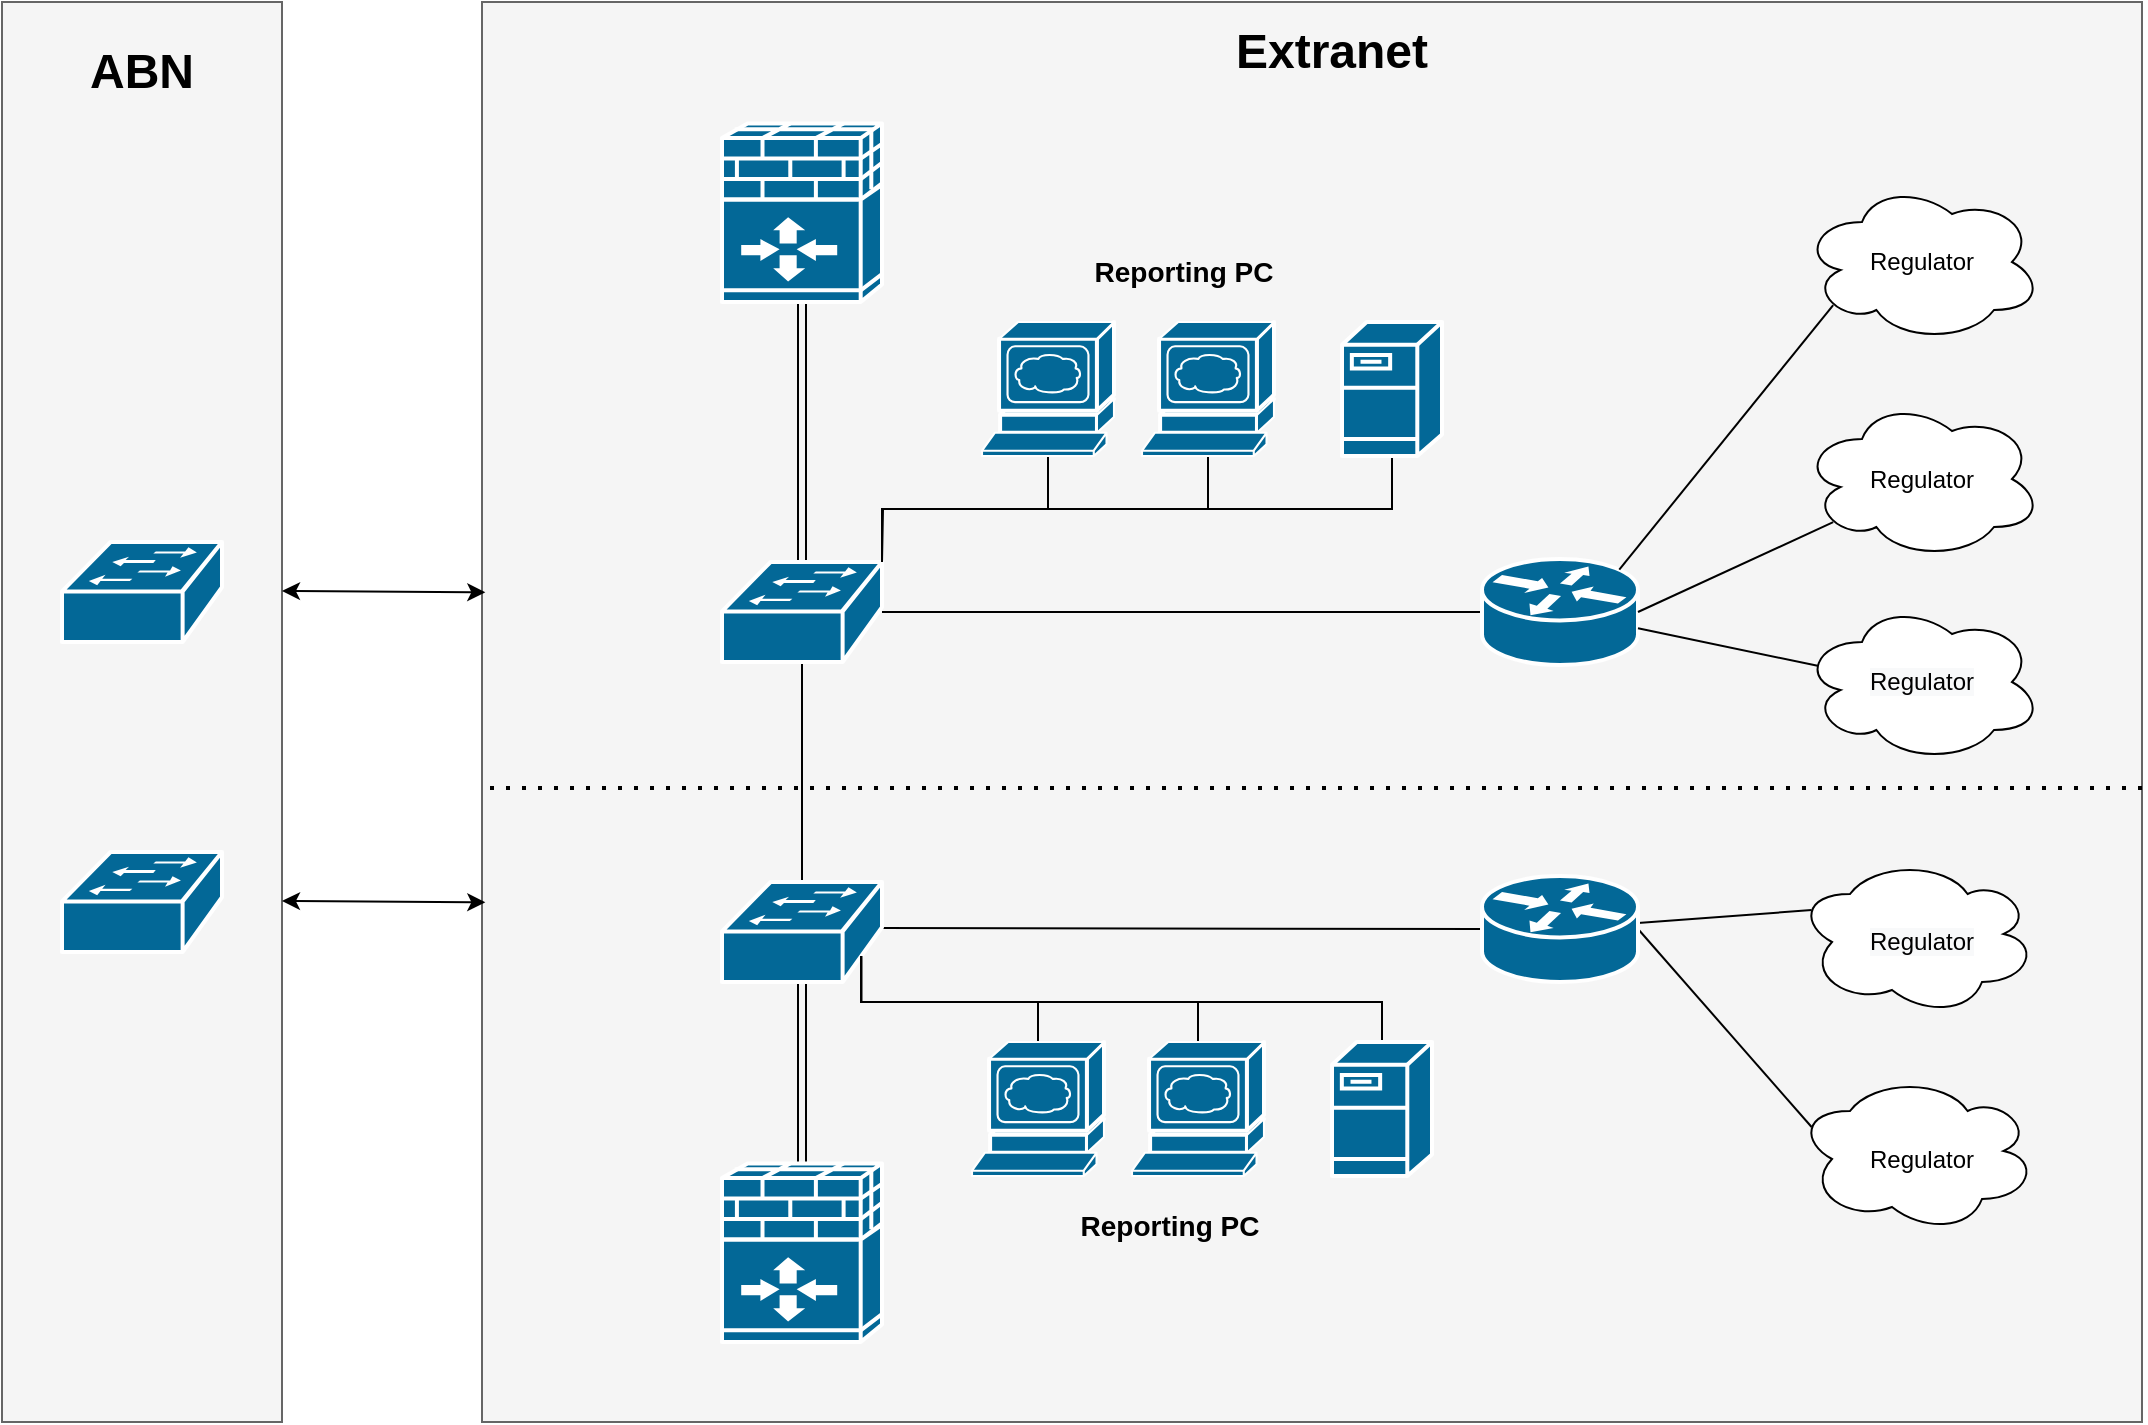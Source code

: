 <mxfile version="14.7.1" type="github" pages="5">
  <diagram name="Page-1" id="c37626ed-c26b-45fb-9056-f9ebc6bb27b6">
    <mxGraphModel dx="868" dy="431" grid="1" gridSize="10" guides="1" tooltips="1" connect="1" arrows="1" fold="1" page="1" pageScale="1" pageWidth="1100" pageHeight="850" background="#ffffff" math="0" shadow="0">
      <root>
        <mxCell id="0" />
        <mxCell id="1" parent="0" />
        <mxCell id="o-pjBxPzCX335jj4b9ii-61" value="" style="rounded=0;whiteSpace=wrap;html=1;fillColor=#f5f5f5;strokeColor=#666666;fontColor=#333333;" parent="1" vertex="1">
          <mxGeometry x="255" y="70" width="830" height="710" as="geometry" />
        </mxCell>
        <mxCell id="o-pjBxPzCX335jj4b9ii-25" style="edgeStyle=orthogonalEdgeStyle;shape=link;rounded=0;orthogonalLoop=1;jettySize=auto;html=1;entryX=0.5;entryY=0;entryDx=0;entryDy=0;entryPerimeter=0;" parent="1" source="o-pjBxPzCX335jj4b9ii-21" target="o-pjBxPzCX335jj4b9ii-22" edge="1">
          <mxGeometry relative="1" as="geometry" />
        </mxCell>
        <mxCell id="o-pjBxPzCX335jj4b9ii-21" value="" style="shape=mxgraph.cisco.security.ios_firewall;html=1;pointerEvents=1;dashed=0;fillColor=#036897;strokeColor=#ffffff;strokeWidth=2;verticalLabelPosition=bottom;verticalAlign=top;align=center;outlineConnect=0;" parent="1" vertex="1">
          <mxGeometry x="375" y="130" width="80" height="90" as="geometry" />
        </mxCell>
        <mxCell id="o-pjBxPzCX335jj4b9ii-27" style="rounded=0;orthogonalLoop=1;jettySize=auto;html=1;entryX=0;entryY=0.5;entryDx=0;entryDy=0;entryPerimeter=0;endArrow=none;endFill=0;" parent="1" source="o-pjBxPzCX335jj4b9ii-22" target="o-pjBxPzCX335jj4b9ii-23" edge="1">
          <mxGeometry relative="1" as="geometry" />
        </mxCell>
        <mxCell id="o-pjBxPzCX335jj4b9ii-64" value="" style="edgeStyle=orthogonalEdgeStyle;rounded=0;orthogonalLoop=1;jettySize=auto;html=1;fontSize=24;endArrow=none;endFill=0;" parent="1" source="o-pjBxPzCX335jj4b9ii-22" target="o-pjBxPzCX335jj4b9ii-46" edge="1">
          <mxGeometry relative="1" as="geometry" />
        </mxCell>
        <mxCell id="o-pjBxPzCX335jj4b9ii-22" value="" style="shape=mxgraph.cisco.switches.workgroup_switch;html=1;pointerEvents=1;dashed=0;fillColor=#036897;strokeColor=#ffffff;strokeWidth=2;verticalLabelPosition=bottom;verticalAlign=top;align=center;outlineConnect=0;" parent="1" vertex="1">
          <mxGeometry x="375" y="350" width="80" height="50" as="geometry" />
        </mxCell>
        <mxCell id="o-pjBxPzCX335jj4b9ii-23" value="" style="shape=mxgraph.cisco.routers.router;html=1;pointerEvents=1;dashed=0;fillColor=#036897;strokeColor=#ffffff;strokeWidth=2;verticalLabelPosition=bottom;verticalAlign=top;align=center;outlineConnect=0;" parent="1" vertex="1">
          <mxGeometry x="755" y="348.5" width="78" height="53" as="geometry" />
        </mxCell>
        <mxCell id="o-pjBxPzCX335jj4b9ii-30" style="edgeStyle=none;rounded=0;orthogonalLoop=1;jettySize=auto;html=1;exitX=0.13;exitY=0.77;exitDx=0;exitDy=0;exitPerimeter=0;entryX=0.88;entryY=0.1;entryDx=0;entryDy=0;entryPerimeter=0;endArrow=none;endFill=0;" parent="1" source="o-pjBxPzCX335jj4b9ii-24" target="o-pjBxPzCX335jj4b9ii-23" edge="1">
          <mxGeometry relative="1" as="geometry" />
        </mxCell>
        <mxCell id="o-pjBxPzCX335jj4b9ii-24" value="Regulator" style="ellipse;shape=cloud;whiteSpace=wrap;html=1;" parent="1" vertex="1">
          <mxGeometry x="915" y="160" width="120" height="80" as="geometry" />
        </mxCell>
        <mxCell id="o-pjBxPzCX335jj4b9ii-31" style="edgeStyle=none;rounded=0;orthogonalLoop=1;jettySize=auto;html=1;exitX=0.13;exitY=0.77;exitDx=0;exitDy=0;exitPerimeter=0;entryX=1;entryY=0.5;entryDx=0;entryDy=0;entryPerimeter=0;endArrow=none;endFill=0;" parent="1" source="o-pjBxPzCX335jj4b9ii-28" target="o-pjBxPzCX335jj4b9ii-23" edge="1">
          <mxGeometry relative="1" as="geometry" />
        </mxCell>
        <mxCell id="o-pjBxPzCX335jj4b9ii-28" value="&lt;span&gt;Regulator&lt;/span&gt;" style="ellipse;shape=cloud;whiteSpace=wrap;html=1;" parent="1" vertex="1">
          <mxGeometry x="915" y="268.5" width="120" height="80" as="geometry" />
        </mxCell>
        <mxCell id="o-pjBxPzCX335jj4b9ii-33" style="edgeStyle=none;rounded=0;orthogonalLoop=1;jettySize=auto;html=1;exitX=0.07;exitY=0.4;exitDx=0;exitDy=0;exitPerimeter=0;endArrow=none;endFill=0;" parent="1" source="o-pjBxPzCX335jj4b9ii-29" target="o-pjBxPzCX335jj4b9ii-23" edge="1">
          <mxGeometry relative="1" as="geometry" />
        </mxCell>
        <mxCell id="o-pjBxPzCX335jj4b9ii-29" value="&#xa;&#xa;&lt;span style=&quot;color: rgb(0, 0, 0); font-family: helvetica; font-size: 12px; font-style: normal; font-weight: 400; letter-spacing: normal; text-align: center; text-indent: 0px; text-transform: none; word-spacing: 0px; background-color: rgb(248, 249, 250); display: inline; float: none;&quot;&gt;Regulator&lt;/span&gt;&#xa;&#xa;" style="ellipse;shape=cloud;whiteSpace=wrap;html=1;" parent="1" vertex="1">
          <mxGeometry x="915" y="370" width="120" height="80" as="geometry" />
        </mxCell>
        <mxCell id="o-pjBxPzCX335jj4b9ii-34" style="edgeStyle=orthogonalEdgeStyle;shape=link;rounded=0;orthogonalLoop=1;jettySize=auto;html=1;entryX=0.5;entryY=0;entryDx=0;entryDy=0;entryPerimeter=0;" parent="1" edge="1">
          <mxGeometry relative="1" as="geometry">
            <mxPoint x="415" y="540" as="sourcePoint" />
            <mxPoint x="415" y="720" as="targetPoint" />
          </mxGeometry>
        </mxCell>
        <mxCell id="o-pjBxPzCX335jj4b9ii-36" style="rounded=0;orthogonalLoop=1;jettySize=auto;html=1;endArrow=none;endFill=0;entryX=0;entryY=0.5;entryDx=0;entryDy=0;entryPerimeter=0;" parent="1" target="o-pjBxPzCX335jj4b9ii-48" edge="1">
          <mxGeometry relative="1" as="geometry">
            <mxPoint x="455" y="533" as="sourcePoint" />
            <mxPoint x="833" y="533" as="targetPoint" />
          </mxGeometry>
        </mxCell>
        <mxCell id="o-pjBxPzCX335jj4b9ii-51" style="edgeStyle=none;rounded=0;orthogonalLoop=1;jettySize=auto;html=1;exitX=0.96;exitY=0.7;exitDx=0;exitDy=0;exitPerimeter=0;endArrow=none;endFill=0;" parent="1" source="o-pjBxPzCX335jj4b9ii-40" target="o-pjBxPzCX335jj4b9ii-48" edge="1">
          <mxGeometry relative="1" as="geometry" />
        </mxCell>
        <mxCell id="o-pjBxPzCX335jj4b9ii-40" value="&#xa;&#xa;&lt;span style=&quot;color: rgb(0, 0, 0); font-family: helvetica; font-size: 12px; font-style: normal; font-weight: 400; letter-spacing: normal; text-align: center; text-indent: 0px; text-transform: none; word-spacing: 0px; background-color: rgb(248, 249, 250); display: inline; float: none;&quot;&gt;Regulator&lt;/span&gt;&#xa;&#xa;" style="ellipse;shape=cloud;whiteSpace=wrap;html=1;direction=west;" parent="1" vertex="1">
          <mxGeometry x="915" y="500" width="120" height="80" as="geometry" />
        </mxCell>
        <mxCell id="o-pjBxPzCX335jj4b9ii-52" style="edgeStyle=none;rounded=0;orthogonalLoop=1;jettySize=auto;html=1;exitX=0.96;exitY=0.7;exitDx=0;exitDy=0;exitPerimeter=0;entryX=1;entryY=0.5;entryDx=0;entryDy=0;entryPerimeter=0;endArrow=none;endFill=0;" parent="1" source="o-pjBxPzCX335jj4b9ii-42" target="o-pjBxPzCX335jj4b9ii-48" edge="1">
          <mxGeometry relative="1" as="geometry" />
        </mxCell>
        <mxCell id="o-pjBxPzCX335jj4b9ii-42" value="&lt;span&gt;Regulator&lt;/span&gt;" style="ellipse;shape=cloud;whiteSpace=wrap;html=1;direction=west;" parent="1" vertex="1">
          <mxGeometry x="915" y="608.5" width="120" height="80" as="geometry" />
        </mxCell>
        <mxCell id="o-pjBxPzCX335jj4b9ii-46" value="" style="shape=mxgraph.cisco.switches.workgroup_switch;html=1;pointerEvents=1;dashed=0;fillColor=#036897;strokeColor=#ffffff;strokeWidth=2;verticalLabelPosition=bottom;verticalAlign=top;align=center;outlineConnect=0;" parent="1" vertex="1">
          <mxGeometry x="375" y="510" width="80" height="50" as="geometry" />
        </mxCell>
        <mxCell id="o-pjBxPzCX335jj4b9ii-47" value="" style="shape=mxgraph.cisco.security.ios_firewall;html=1;pointerEvents=1;dashed=0;fillColor=#036897;strokeColor=#ffffff;strokeWidth=2;verticalLabelPosition=bottom;verticalAlign=top;align=center;outlineConnect=0;" parent="1" vertex="1">
          <mxGeometry x="375" y="650" width="80" height="90" as="geometry" />
        </mxCell>
        <mxCell id="o-pjBxPzCX335jj4b9ii-48" value="" style="shape=mxgraph.cisco.routers.router;html=1;pointerEvents=1;dashed=0;fillColor=#036897;strokeColor=#ffffff;strokeWidth=2;verticalLabelPosition=bottom;verticalAlign=top;align=center;outlineConnect=0;" parent="1" vertex="1">
          <mxGeometry x="755" y="507" width="78" height="53" as="geometry" />
        </mxCell>
        <mxCell id="o-pjBxPzCX335jj4b9ii-57" style="edgeStyle=orthogonalEdgeStyle;rounded=0;orthogonalLoop=1;jettySize=auto;html=1;exitX=0.5;exitY=1;exitDx=0;exitDy=0;exitPerimeter=0;entryX=1;entryY=0;entryDx=0;entryDy=0;entryPerimeter=0;endArrow=none;endFill=0;" parent="1" source="o-pjBxPzCX335jj4b9ii-53" target="o-pjBxPzCX335jj4b9ii-22" edge="1">
          <mxGeometry relative="1" as="geometry" />
        </mxCell>
        <mxCell id="o-pjBxPzCX335jj4b9ii-53" value="" style="shape=mxgraph.cisco.servers.www_server;html=1;pointerEvents=1;dashed=0;fillColor=#036897;strokeColor=#ffffff;strokeWidth=2;verticalLabelPosition=bottom;verticalAlign=top;align=center;outlineConnect=0;" parent="1" vertex="1">
          <mxGeometry x="505" y="230" width="66" height="67" as="geometry" />
        </mxCell>
        <mxCell id="o-pjBxPzCX335jj4b9ii-58" style="edgeStyle=orthogonalEdgeStyle;rounded=0;orthogonalLoop=1;jettySize=auto;html=1;exitX=0.5;exitY=1;exitDx=0;exitDy=0;exitPerimeter=0;entryX=1;entryY=0;entryDx=0;entryDy=0;entryPerimeter=0;endArrow=none;endFill=0;" parent="1" source="o-pjBxPzCX335jj4b9ii-54" target="o-pjBxPzCX335jj4b9ii-22" edge="1">
          <mxGeometry relative="1" as="geometry" />
        </mxCell>
        <mxCell id="o-pjBxPzCX335jj4b9ii-54" value="" style="shape=mxgraph.cisco.servers.www_server;html=1;pointerEvents=1;dashed=0;fillColor=#036897;strokeColor=#ffffff;strokeWidth=2;verticalLabelPosition=bottom;verticalAlign=top;align=center;outlineConnect=0;" parent="1" vertex="1">
          <mxGeometry x="585" y="230" width="66" height="67" as="geometry" />
        </mxCell>
        <mxCell id="o-pjBxPzCX335jj4b9ii-60" style="edgeStyle=orthogonalEdgeStyle;rounded=0;orthogonalLoop=1;jettySize=auto;html=1;exitX=0.5;exitY=1;exitDx=0;exitDy=0;exitPerimeter=0;endArrow=none;endFill=0;" parent="1" source="o-pjBxPzCX335jj4b9ii-55" edge="1">
          <mxGeometry relative="1" as="geometry">
            <mxPoint x="455" y="350" as="targetPoint" />
          </mxGeometry>
        </mxCell>
        <mxCell id="o-pjBxPzCX335jj4b9ii-55" value="" style="shape=mxgraph.cisco.servers.fileserver;html=1;pointerEvents=1;dashed=0;fillColor=#036897;strokeColor=#ffffff;strokeWidth=2;verticalLabelPosition=bottom;verticalAlign=top;align=center;outlineConnect=0;" parent="1" vertex="1">
          <mxGeometry x="685" y="230" width="50" height="67" as="geometry" />
        </mxCell>
        <mxCell id="o-pjBxPzCX335jj4b9ii-62" value="Extranet" style="text;html=1;align=center;verticalAlign=middle;whiteSpace=wrap;rounded=0;fontStyle=1;fontSize=24;" parent="1" vertex="1">
          <mxGeometry x="605" y="70" width="150" height="50" as="geometry" />
        </mxCell>
        <mxCell id="o-pjBxPzCX335jj4b9ii-65" value="" style="rounded=0;whiteSpace=wrap;html=1;fontSize=24;fillColor=#f5f5f5;strokeColor=#666666;fontColor=#333333;" parent="1" vertex="1">
          <mxGeometry x="15" y="70" width="140" height="710" as="geometry" />
        </mxCell>
        <mxCell id="o-pjBxPzCX335jj4b9ii-66" value="ABN" style="text;html=1;align=center;verticalAlign=middle;whiteSpace=wrap;rounded=0;fontStyle=1;fontSize=24;" parent="1" vertex="1">
          <mxGeometry x="25" y="80" width="120" height="50" as="geometry" />
        </mxCell>
        <mxCell id="o-pjBxPzCX335jj4b9ii-67" value="" style="shape=mxgraph.cisco.switches.workgroup_switch;html=1;pointerEvents=1;dashed=0;fillColor=#036897;strokeColor=#ffffff;strokeWidth=2;verticalLabelPosition=bottom;verticalAlign=top;align=center;outlineConnect=0;" parent="1" vertex="1">
          <mxGeometry x="45" y="340" width="80" height="50" as="geometry" />
        </mxCell>
        <mxCell id="o-pjBxPzCX335jj4b9ii-68" value="" style="shape=mxgraph.cisco.switches.workgroup_switch;html=1;pointerEvents=1;dashed=0;fillColor=#036897;strokeColor=#ffffff;strokeWidth=2;verticalLabelPosition=bottom;verticalAlign=top;align=center;outlineConnect=0;" parent="1" vertex="1">
          <mxGeometry x="45" y="495" width="80" height="50" as="geometry" />
        </mxCell>
        <mxCell id="o-pjBxPzCX335jj4b9ii-73" value="" style="endArrow=classic;startArrow=classic;html=1;fontSize=24;entryX=0.002;entryY=0.184;entryDx=0;entryDy=0;entryPerimeter=0;" parent="1" edge="1">
          <mxGeometry width="50" height="50" relative="1" as="geometry">
            <mxPoint x="155" y="519.5" as="sourcePoint" />
            <mxPoint x="256.66" y="520.14" as="targetPoint" />
          </mxGeometry>
        </mxCell>
        <mxCell id="o-pjBxPzCX335jj4b9ii-74" value="" style="endArrow=classic;startArrow=classic;html=1;fontSize=24;entryX=0.002;entryY=0.184;entryDx=0;entryDy=0;entryPerimeter=0;" parent="1" edge="1">
          <mxGeometry width="50" height="50" relative="1" as="geometry">
            <mxPoint x="155" y="364.5" as="sourcePoint" />
            <mxPoint x="256.66" y="365.14" as="targetPoint" />
          </mxGeometry>
        </mxCell>
        <mxCell id="o-pjBxPzCX335jj4b9ii-77" value="" style="endArrow=none;dashed=1;html=1;dashPattern=1 3;strokeWidth=2;fontSize=24;" parent="1" source="o-pjBxPzCX335jj4b9ii-61" edge="1">
          <mxGeometry width="50" height="50" relative="1" as="geometry">
            <mxPoint x="285" y="460" as="sourcePoint" />
            <mxPoint x="255" y="463" as="targetPoint" />
            <Array as="points">
              <mxPoint x="1085" y="463" />
            </Array>
          </mxGeometry>
        </mxCell>
        <mxCell id="pIcosIAS9f1F-RVe4xTp-4" style="edgeStyle=orthogonalEdgeStyle;rounded=0;orthogonalLoop=1;jettySize=auto;html=1;exitX=0.5;exitY=0;exitDx=0;exitDy=0;exitPerimeter=0;entryX=0.87;entryY=0.74;entryDx=0;entryDy=0;entryPerimeter=0;endArrow=none;endFill=0;" parent="1" source="pIcosIAS9f1F-RVe4xTp-1" target="o-pjBxPzCX335jj4b9ii-46" edge="1">
          <mxGeometry relative="1" as="geometry">
            <Array as="points">
              <mxPoint x="533" y="570" />
              <mxPoint x="445" y="570" />
            </Array>
          </mxGeometry>
        </mxCell>
        <mxCell id="pIcosIAS9f1F-RVe4xTp-1" value="" style="shape=mxgraph.cisco.servers.www_server;html=1;pointerEvents=1;dashed=0;fillColor=#036897;strokeColor=#ffffff;strokeWidth=2;verticalLabelPosition=bottom;verticalAlign=top;align=center;outlineConnect=0;" parent="1" vertex="1">
          <mxGeometry x="500" y="590" width="66" height="67" as="geometry" />
        </mxCell>
        <mxCell id="pIcosIAS9f1F-RVe4xTp-6" style="edgeStyle=orthogonalEdgeStyle;rounded=0;orthogonalLoop=1;jettySize=auto;html=1;exitX=0.5;exitY=0;exitDx=0;exitDy=0;exitPerimeter=0;entryX=0.87;entryY=0.74;entryDx=0;entryDy=0;entryPerimeter=0;endArrow=none;endFill=0;" parent="1" source="pIcosIAS9f1F-RVe4xTp-2" target="o-pjBxPzCX335jj4b9ii-46" edge="1">
          <mxGeometry relative="1" as="geometry">
            <Array as="points">
              <mxPoint x="613" y="570" />
              <mxPoint x="445" y="570" />
            </Array>
          </mxGeometry>
        </mxCell>
        <mxCell id="pIcosIAS9f1F-RVe4xTp-2" value="" style="shape=mxgraph.cisco.servers.www_server;html=1;pointerEvents=1;dashed=0;fillColor=#036897;strokeColor=#ffffff;strokeWidth=2;verticalLabelPosition=bottom;verticalAlign=top;align=center;outlineConnect=0;" parent="1" vertex="1">
          <mxGeometry x="580" y="590" width="66" height="67" as="geometry" />
        </mxCell>
        <mxCell id="pIcosIAS9f1F-RVe4xTp-7" style="edgeStyle=orthogonalEdgeStyle;rounded=0;orthogonalLoop=1;jettySize=auto;html=1;exitX=0.5;exitY=0;exitDx=0;exitDy=0;exitPerimeter=0;entryX=0.87;entryY=0.74;entryDx=0;entryDy=0;entryPerimeter=0;endArrow=none;endFill=0;" parent="1" source="pIcosIAS9f1F-RVe4xTp-3" target="o-pjBxPzCX335jj4b9ii-46" edge="1">
          <mxGeometry relative="1" as="geometry">
            <Array as="points">
              <mxPoint x="705" y="570" />
              <mxPoint x="445" y="570" />
            </Array>
          </mxGeometry>
        </mxCell>
        <mxCell id="pIcosIAS9f1F-RVe4xTp-3" value="" style="shape=mxgraph.cisco.servers.fileserver;html=1;pointerEvents=1;dashed=0;fillColor=#036897;strokeColor=#ffffff;strokeWidth=2;verticalLabelPosition=bottom;verticalAlign=top;align=center;outlineConnect=0;" parent="1" vertex="1">
          <mxGeometry x="680" y="590" width="50" height="67" as="geometry" />
        </mxCell>
        <mxCell id="pIcosIAS9f1F-RVe4xTp-8" value="Reporting PC" style="text;html=1;align=center;verticalAlign=middle;whiteSpace=wrap;rounded=0;fontStyle=1;fontSize=14;" parent="1" vertex="1">
          <mxGeometry x="513" y="657" width="172" height="50" as="geometry" />
        </mxCell>
        <mxCell id="pIcosIAS9f1F-RVe4xTp-9" value="Reporting PC" style="text;html=1;align=center;verticalAlign=middle;whiteSpace=wrap;rounded=0;fontStyle=1;fontSize=14;" parent="1" vertex="1">
          <mxGeometry x="520" y="180" width="172" height="50" as="geometry" />
        </mxCell>
      </root>
    </mxGraphModel>
  </diagram>
  <diagram name="Copy of Page-1" id="vEk1WuR2lXuOGm8pG6E6">
    <mxGraphModel dx="868" dy="431" grid="1" gridSize="10" guides="1" tooltips="1" connect="1" arrows="1" fold="1" page="1" pageScale="1" pageWidth="1100" pageHeight="850" background="#ffffff" math="0" shadow="0">
      <root>
        <mxCell id="eqCPospPGm_6_WrWSXjI-0" />
        <mxCell id="eqCPospPGm_6_WrWSXjI-1" parent="eqCPospPGm_6_WrWSXjI-0" />
        <mxCell id="eqCPospPGm_6_WrWSXjI-2" value="" style="rounded=0;whiteSpace=wrap;html=1;fillColor=#f5f5f5;strokeColor=#666666;fontColor=#333333;" parent="eqCPospPGm_6_WrWSXjI-1" vertex="1">
          <mxGeometry x="330" y="70" width="730" height="710" as="geometry" />
        </mxCell>
        <mxCell id="eqCPospPGm_6_WrWSXjI-3" style="edgeStyle=orthogonalEdgeStyle;shape=link;rounded=0;orthogonalLoop=1;jettySize=auto;html=1;entryX=0.5;entryY=0;entryDx=0;entryDy=0;entryPerimeter=0;" parent="eqCPospPGm_6_WrWSXjI-1" source="eqCPospPGm_6_WrWSXjI-4" target="eqCPospPGm_6_WrWSXjI-7" edge="1">
          <mxGeometry relative="1" as="geometry" />
        </mxCell>
        <mxCell id="eqCPospPGm_6_WrWSXjI-4" value="" style="shape=mxgraph.cisco.security.ios_firewall;html=1;pointerEvents=1;dashed=0;fillColor=#036897;strokeColor=#ffffff;strokeWidth=2;verticalLabelPosition=bottom;verticalAlign=top;align=center;outlineConnect=0;" parent="eqCPospPGm_6_WrWSXjI-1" vertex="1">
          <mxGeometry x="375" y="130" width="80" height="90" as="geometry" />
        </mxCell>
        <mxCell id="eqCPospPGm_6_WrWSXjI-5" style="rounded=0;orthogonalLoop=1;jettySize=auto;html=1;entryX=0;entryY=0.5;entryDx=0;entryDy=0;entryPerimeter=0;endArrow=none;endFill=0;" parent="eqCPospPGm_6_WrWSXjI-1" source="eqCPospPGm_6_WrWSXjI-7" target="eqCPospPGm_6_WrWSXjI-8" edge="1">
          <mxGeometry relative="1" as="geometry" />
        </mxCell>
        <mxCell id="eqCPospPGm_6_WrWSXjI-6" value="" style="edgeStyle=orthogonalEdgeStyle;rounded=0;orthogonalLoop=1;jettySize=auto;html=1;fontSize=24;endArrow=none;endFill=0;" parent="eqCPospPGm_6_WrWSXjI-1" source="eqCPospPGm_6_WrWSXjI-7" target="eqCPospPGm_6_WrWSXjI-21" edge="1">
          <mxGeometry relative="1" as="geometry" />
        </mxCell>
        <mxCell id="eqCPospPGm_6_WrWSXjI-7" value="" style="shape=mxgraph.cisco.switches.workgroup_switch;html=1;pointerEvents=1;dashed=0;fillColor=#036897;strokeColor=#ffffff;strokeWidth=2;verticalLabelPosition=bottom;verticalAlign=top;align=center;outlineConnect=0;" parent="eqCPospPGm_6_WrWSXjI-1" vertex="1">
          <mxGeometry x="375" y="350" width="80" height="50" as="geometry" />
        </mxCell>
        <mxCell id="eqCPospPGm_6_WrWSXjI-8" value="" style="shape=mxgraph.cisco.routers.router;html=1;pointerEvents=1;dashed=0;fillColor=#036897;strokeColor=#ffffff;strokeWidth=2;verticalLabelPosition=bottom;verticalAlign=top;align=center;outlineConnect=0;" parent="eqCPospPGm_6_WrWSXjI-1" vertex="1">
          <mxGeometry x="755" y="348.5" width="78" height="53" as="geometry" />
        </mxCell>
        <mxCell id="eqCPospPGm_6_WrWSXjI-9" style="edgeStyle=none;rounded=0;orthogonalLoop=1;jettySize=auto;html=1;exitX=0.13;exitY=0.77;exitDx=0;exitDy=0;exitPerimeter=0;entryX=0.88;entryY=0.1;entryDx=0;entryDy=0;entryPerimeter=0;endArrow=none;endFill=0;" parent="eqCPospPGm_6_WrWSXjI-1" source="eqCPospPGm_6_WrWSXjI-10" target="eqCPospPGm_6_WrWSXjI-8" edge="1">
          <mxGeometry relative="1" as="geometry" />
        </mxCell>
        <mxCell id="eqCPospPGm_6_WrWSXjI-10" value="Regulator" style="ellipse;shape=cloud;whiteSpace=wrap;html=1;" parent="eqCPospPGm_6_WrWSXjI-1" vertex="1">
          <mxGeometry x="915" y="160" width="120" height="80" as="geometry" />
        </mxCell>
        <mxCell id="eqCPospPGm_6_WrWSXjI-11" style="edgeStyle=none;rounded=0;orthogonalLoop=1;jettySize=auto;html=1;exitX=0.13;exitY=0.77;exitDx=0;exitDy=0;exitPerimeter=0;entryX=1;entryY=0.5;entryDx=0;entryDy=0;entryPerimeter=0;endArrow=none;endFill=0;" parent="eqCPospPGm_6_WrWSXjI-1" source="eqCPospPGm_6_WrWSXjI-12" target="eqCPospPGm_6_WrWSXjI-8" edge="1">
          <mxGeometry relative="1" as="geometry" />
        </mxCell>
        <mxCell id="eqCPospPGm_6_WrWSXjI-12" value="&lt;span&gt;Regulator&lt;/span&gt;" style="ellipse;shape=cloud;whiteSpace=wrap;html=1;" parent="eqCPospPGm_6_WrWSXjI-1" vertex="1">
          <mxGeometry x="915" y="268.5" width="120" height="80" as="geometry" />
        </mxCell>
        <mxCell id="eqCPospPGm_6_WrWSXjI-13" style="edgeStyle=none;rounded=0;orthogonalLoop=1;jettySize=auto;html=1;exitX=0.07;exitY=0.4;exitDx=0;exitDy=0;exitPerimeter=0;endArrow=none;endFill=0;" parent="eqCPospPGm_6_WrWSXjI-1" source="eqCPospPGm_6_WrWSXjI-14" target="eqCPospPGm_6_WrWSXjI-8" edge="1">
          <mxGeometry relative="1" as="geometry" />
        </mxCell>
        <mxCell id="eqCPospPGm_6_WrWSXjI-14" value="&#xa;&#xa;&lt;span style=&quot;color: rgb(0, 0, 0); font-family: helvetica; font-size: 12px; font-style: normal; font-weight: 400; letter-spacing: normal; text-align: center; text-indent: 0px; text-transform: none; word-spacing: 0px; background-color: rgb(248, 249, 250); display: inline; float: none;&quot;&gt;Regulator&lt;/span&gt;&#xa;&#xa;" style="ellipse;shape=cloud;whiteSpace=wrap;html=1;" parent="eqCPospPGm_6_WrWSXjI-1" vertex="1">
          <mxGeometry x="915" y="370" width="120" height="80" as="geometry" />
        </mxCell>
        <mxCell id="eqCPospPGm_6_WrWSXjI-15" style="edgeStyle=orthogonalEdgeStyle;shape=link;rounded=0;orthogonalLoop=1;jettySize=auto;html=1;entryX=0.5;entryY=0;entryDx=0;entryDy=0;entryPerimeter=0;" parent="eqCPospPGm_6_WrWSXjI-1" edge="1">
          <mxGeometry relative="1" as="geometry">
            <mxPoint x="415" y="540" as="sourcePoint" />
            <mxPoint x="415" y="720" as="targetPoint" />
          </mxGeometry>
        </mxCell>
        <mxCell id="eqCPospPGm_6_WrWSXjI-16" style="rounded=0;orthogonalLoop=1;jettySize=auto;html=1;endArrow=none;endFill=0;entryX=0;entryY=0.5;entryDx=0;entryDy=0;entryPerimeter=0;" parent="eqCPospPGm_6_WrWSXjI-1" target="eqCPospPGm_6_WrWSXjI-23" edge="1">
          <mxGeometry relative="1" as="geometry">
            <mxPoint x="455" y="533" as="sourcePoint" />
            <mxPoint x="833" y="533" as="targetPoint" />
          </mxGeometry>
        </mxCell>
        <mxCell id="eqCPospPGm_6_WrWSXjI-17" style="edgeStyle=none;rounded=0;orthogonalLoop=1;jettySize=auto;html=1;exitX=0.96;exitY=0.7;exitDx=0;exitDy=0;exitPerimeter=0;endArrow=none;endFill=0;" parent="eqCPospPGm_6_WrWSXjI-1" source="eqCPospPGm_6_WrWSXjI-18" target="eqCPospPGm_6_WrWSXjI-23" edge="1">
          <mxGeometry relative="1" as="geometry" />
        </mxCell>
        <mxCell id="eqCPospPGm_6_WrWSXjI-18" value="&#xa;&#xa;&lt;span style=&quot;color: rgb(0, 0, 0); font-family: helvetica; font-size: 12px; font-style: normal; font-weight: 400; letter-spacing: normal; text-align: center; text-indent: 0px; text-transform: none; word-spacing: 0px; background-color: rgb(248, 249, 250); display: inline; float: none;&quot;&gt;Regulator&lt;/span&gt;&#xa;&#xa;" style="ellipse;shape=cloud;whiteSpace=wrap;html=1;direction=west;" parent="eqCPospPGm_6_WrWSXjI-1" vertex="1">
          <mxGeometry x="915" y="500" width="120" height="80" as="geometry" />
        </mxCell>
        <mxCell id="eqCPospPGm_6_WrWSXjI-19" style="edgeStyle=none;rounded=0;orthogonalLoop=1;jettySize=auto;html=1;exitX=0.96;exitY=0.7;exitDx=0;exitDy=0;exitPerimeter=0;entryX=1;entryY=0.5;entryDx=0;entryDy=0;entryPerimeter=0;endArrow=none;endFill=0;" parent="eqCPospPGm_6_WrWSXjI-1" source="eqCPospPGm_6_WrWSXjI-20" target="eqCPospPGm_6_WrWSXjI-23" edge="1">
          <mxGeometry relative="1" as="geometry" />
        </mxCell>
        <mxCell id="eqCPospPGm_6_WrWSXjI-20" value="&lt;span&gt;Regulator&lt;/span&gt;" style="ellipse;shape=cloud;whiteSpace=wrap;html=1;direction=west;" parent="eqCPospPGm_6_WrWSXjI-1" vertex="1">
          <mxGeometry x="915" y="608.5" width="120" height="80" as="geometry" />
        </mxCell>
        <mxCell id="eqCPospPGm_6_WrWSXjI-21" value="" style="shape=mxgraph.cisco.switches.workgroup_switch;html=1;pointerEvents=1;dashed=0;fillColor=#036897;strokeColor=#ffffff;strokeWidth=2;verticalLabelPosition=bottom;verticalAlign=top;align=center;outlineConnect=0;" parent="eqCPospPGm_6_WrWSXjI-1" vertex="1">
          <mxGeometry x="375" y="510" width="80" height="50" as="geometry" />
        </mxCell>
        <mxCell id="eqCPospPGm_6_WrWSXjI-22" value="" style="shape=mxgraph.cisco.security.ios_firewall;html=1;pointerEvents=1;dashed=0;fillColor=#036897;strokeColor=#ffffff;strokeWidth=2;verticalLabelPosition=bottom;verticalAlign=top;align=center;outlineConnect=0;" parent="eqCPospPGm_6_WrWSXjI-1" vertex="1">
          <mxGeometry x="375" y="650" width="80" height="90" as="geometry" />
        </mxCell>
        <mxCell id="eqCPospPGm_6_WrWSXjI-23" value="" style="shape=mxgraph.cisco.routers.router;html=1;pointerEvents=1;dashed=0;fillColor=#036897;strokeColor=#ffffff;strokeWidth=2;verticalLabelPosition=bottom;verticalAlign=top;align=center;outlineConnect=0;" parent="eqCPospPGm_6_WrWSXjI-1" vertex="1">
          <mxGeometry x="755" y="507" width="78" height="53" as="geometry" />
        </mxCell>
        <mxCell id="eqCPospPGm_6_WrWSXjI-24" style="edgeStyle=orthogonalEdgeStyle;rounded=0;orthogonalLoop=1;jettySize=auto;html=1;exitX=0.5;exitY=1;exitDx=0;exitDy=0;exitPerimeter=0;entryX=1;entryY=0;entryDx=0;entryDy=0;entryPerimeter=0;endArrow=none;endFill=0;" parent="eqCPospPGm_6_WrWSXjI-1" source="eqCPospPGm_6_WrWSXjI-25" target="eqCPospPGm_6_WrWSXjI-7" edge="1">
          <mxGeometry relative="1" as="geometry" />
        </mxCell>
        <mxCell id="eqCPospPGm_6_WrWSXjI-25" value="" style="shape=mxgraph.cisco.servers.www_server;html=1;pointerEvents=1;dashed=0;fillColor=#036897;strokeColor=#ffffff;strokeWidth=2;verticalLabelPosition=bottom;verticalAlign=top;align=center;outlineConnect=0;" parent="eqCPospPGm_6_WrWSXjI-1" vertex="1">
          <mxGeometry x="505" y="230" width="66" height="67" as="geometry" />
        </mxCell>
        <mxCell id="eqCPospPGm_6_WrWSXjI-26" style="edgeStyle=orthogonalEdgeStyle;rounded=0;orthogonalLoop=1;jettySize=auto;html=1;exitX=0.5;exitY=1;exitDx=0;exitDy=0;exitPerimeter=0;entryX=1;entryY=0;entryDx=0;entryDy=0;entryPerimeter=0;endArrow=none;endFill=0;" parent="eqCPospPGm_6_WrWSXjI-1" source="eqCPospPGm_6_WrWSXjI-27" target="eqCPospPGm_6_WrWSXjI-7" edge="1">
          <mxGeometry relative="1" as="geometry" />
        </mxCell>
        <mxCell id="eqCPospPGm_6_WrWSXjI-27" value="" style="shape=mxgraph.cisco.servers.www_server;html=1;pointerEvents=1;dashed=0;fillColor=#036897;strokeColor=#ffffff;strokeWidth=2;verticalLabelPosition=bottom;verticalAlign=top;align=center;outlineConnect=0;" parent="eqCPospPGm_6_WrWSXjI-1" vertex="1">
          <mxGeometry x="585" y="230" width="66" height="67" as="geometry" />
        </mxCell>
        <mxCell id="eqCPospPGm_6_WrWSXjI-28" style="edgeStyle=orthogonalEdgeStyle;rounded=0;orthogonalLoop=1;jettySize=auto;html=1;exitX=0.5;exitY=1;exitDx=0;exitDy=0;exitPerimeter=0;endArrow=none;endFill=0;" parent="eqCPospPGm_6_WrWSXjI-1" source="eqCPospPGm_6_WrWSXjI-29" edge="1">
          <mxGeometry relative="1" as="geometry">
            <mxPoint x="455" y="350" as="targetPoint" />
          </mxGeometry>
        </mxCell>
        <mxCell id="eqCPospPGm_6_WrWSXjI-29" value="" style="shape=mxgraph.cisco.servers.fileserver;html=1;pointerEvents=1;dashed=0;fillColor=#036897;strokeColor=#ffffff;strokeWidth=2;verticalLabelPosition=bottom;verticalAlign=top;align=center;outlineConnect=0;" parent="eqCPospPGm_6_WrWSXjI-1" vertex="1">
          <mxGeometry x="685" y="230" width="50" height="67" as="geometry" />
        </mxCell>
        <mxCell id="eqCPospPGm_6_WrWSXjI-30" value="Network for local regulator" style="text;html=1;align=center;verticalAlign=middle;whiteSpace=wrap;rounded=0;fontStyle=1;fontSize=24;" parent="eqCPospPGm_6_WrWSXjI-1" vertex="1">
          <mxGeometry x="542.5" y="80" width="335" height="50" as="geometry" />
        </mxCell>
        <mxCell id="eqCPospPGm_6_WrWSXjI-31" value="" style="rounded=0;whiteSpace=wrap;html=1;fontSize=24;fillColor=#f5f5f5;strokeColor=#666666;fontColor=#333333;" parent="eqCPospPGm_6_WrWSXjI-1" vertex="1">
          <mxGeometry x="15" y="70" width="245" height="710" as="geometry" />
        </mxCell>
        <mxCell id="eqCPospPGm_6_WrWSXjI-32" value="LBBW Network" style="text;html=1;align=center;verticalAlign=middle;whiteSpace=wrap;rounded=0;fontStyle=1;fontSize=24;" parent="eqCPospPGm_6_WrWSXjI-1" vertex="1">
          <mxGeometry x="35" y="80" width="210" height="50" as="geometry" />
        </mxCell>
        <mxCell id="eqCPospPGm_6_WrWSXjI-33" value="" style="shape=mxgraph.cisco.switches.workgroup_switch;html=1;pointerEvents=1;dashed=0;fillColor=#036897;strokeColor=#ffffff;strokeWidth=2;verticalLabelPosition=bottom;verticalAlign=top;align=center;outlineConnect=0;" parent="eqCPospPGm_6_WrWSXjI-1" vertex="1">
          <mxGeometry x="90" y="350" width="80" height="50" as="geometry" />
        </mxCell>
        <mxCell id="eqCPospPGm_6_WrWSXjI-34" value="" style="shape=mxgraph.cisco.switches.workgroup_switch;html=1;pointerEvents=1;dashed=0;fillColor=#036897;strokeColor=#ffffff;strokeWidth=2;verticalLabelPosition=bottom;verticalAlign=top;align=center;outlineConnect=0;" parent="eqCPospPGm_6_WrWSXjI-1" vertex="1">
          <mxGeometry x="90" y="507" width="80" height="50" as="geometry" />
        </mxCell>
        <mxCell id="eqCPospPGm_6_WrWSXjI-38" style="edgeStyle=orthogonalEdgeStyle;rounded=0;orthogonalLoop=1;jettySize=auto;html=1;exitX=0.5;exitY=0;exitDx=0;exitDy=0;exitPerimeter=0;entryX=0.87;entryY=0.74;entryDx=0;entryDy=0;entryPerimeter=0;endArrow=none;endFill=0;" parent="eqCPospPGm_6_WrWSXjI-1" source="eqCPospPGm_6_WrWSXjI-39" target="eqCPospPGm_6_WrWSXjI-21" edge="1">
          <mxGeometry relative="1" as="geometry">
            <Array as="points">
              <mxPoint x="533" y="570" />
              <mxPoint x="445" y="570" />
            </Array>
          </mxGeometry>
        </mxCell>
        <mxCell id="eqCPospPGm_6_WrWSXjI-39" value="" style="shape=mxgraph.cisco.servers.www_server;html=1;pointerEvents=1;dashed=0;fillColor=#036897;strokeColor=#ffffff;strokeWidth=2;verticalLabelPosition=bottom;verticalAlign=top;align=center;outlineConnect=0;" parent="eqCPospPGm_6_WrWSXjI-1" vertex="1">
          <mxGeometry x="500" y="590" width="66" height="67" as="geometry" />
        </mxCell>
        <mxCell id="eqCPospPGm_6_WrWSXjI-40" style="edgeStyle=orthogonalEdgeStyle;rounded=0;orthogonalLoop=1;jettySize=auto;html=1;exitX=0.5;exitY=0;exitDx=0;exitDy=0;exitPerimeter=0;entryX=0.87;entryY=0.74;entryDx=0;entryDy=0;entryPerimeter=0;endArrow=none;endFill=0;" parent="eqCPospPGm_6_WrWSXjI-1" target="eqCPospPGm_6_WrWSXjI-21" edge="1">
          <mxGeometry relative="1" as="geometry">
            <Array as="points">
              <mxPoint x="613" y="570" />
              <mxPoint x="445" y="570" />
            </Array>
            <mxPoint x="613" y="590" as="sourcePoint" />
          </mxGeometry>
        </mxCell>
        <mxCell id="eqCPospPGm_6_WrWSXjI-42" style="edgeStyle=orthogonalEdgeStyle;rounded=0;orthogonalLoop=1;jettySize=auto;html=1;exitX=0.5;exitY=0;exitDx=0;exitDy=0;exitPerimeter=0;entryX=0.87;entryY=0.74;entryDx=0;entryDy=0;entryPerimeter=0;endArrow=none;endFill=0;" parent="eqCPospPGm_6_WrWSXjI-1" source="eqCPospPGm_6_WrWSXjI-43" target="eqCPospPGm_6_WrWSXjI-21" edge="1">
          <mxGeometry relative="1" as="geometry">
            <Array as="points">
              <mxPoint x="705" y="570" />
              <mxPoint x="445" y="570" />
            </Array>
          </mxGeometry>
        </mxCell>
        <mxCell id="eqCPospPGm_6_WrWSXjI-43" value="" style="shape=mxgraph.cisco.servers.fileserver;html=1;pointerEvents=1;dashed=0;fillColor=#036897;strokeColor=#ffffff;strokeWidth=2;verticalLabelPosition=bottom;verticalAlign=top;align=center;outlineConnect=0;" parent="eqCPospPGm_6_WrWSXjI-1" vertex="1">
          <mxGeometry x="680" y="590" width="50" height="67" as="geometry" />
        </mxCell>
        <mxCell id="eqCPospPGm_6_WrWSXjI-44" value="Reporting PC" style="text;html=1;align=center;verticalAlign=middle;whiteSpace=wrap;rounded=0;fontStyle=1;fontSize=14;" parent="eqCPospPGm_6_WrWSXjI-1" vertex="1">
          <mxGeometry x="471" y="657" width="129" height="50" as="geometry" />
        </mxCell>
        <mxCell id="eqCPospPGm_6_WrWSXjI-45" value="Reporting PC" style="text;html=1;align=center;verticalAlign=middle;whiteSpace=wrap;rounded=0;fontStyle=1;fontSize=14;" parent="eqCPospPGm_6_WrWSXjI-1" vertex="1">
          <mxGeometry x="520" y="180" width="140" height="40" as="geometry" />
        </mxCell>
        <mxCell id="eqCPospPGm_6_WrWSXjI-57" style="edgeStyle=orthogonalEdgeStyle;rounded=0;orthogonalLoop=1;jettySize=auto;html=1;exitX=0.5;exitY=1;exitDx=0;exitDy=0;exitPerimeter=0;entryX=0.5;entryY=0;entryDx=0;entryDy=0;entryPerimeter=0;" parent="eqCPospPGm_6_WrWSXjI-1" source="eqCPospPGm_6_WrWSXjI-46" target="eqCPospPGm_6_WrWSXjI-33" edge="1">
          <mxGeometry relative="1" as="geometry" />
        </mxCell>
        <mxCell id="eqCPospPGm_6_WrWSXjI-46" value="" style="shape=mxgraph.cisco.servers.fileserver;html=1;pointerEvents=1;dashed=0;fillColor=#036897;strokeColor=#ffffff;strokeWidth=2;verticalLabelPosition=bottom;verticalAlign=top;align=center;outlineConnect=0;" parent="eqCPospPGm_6_WrWSXjI-1" vertex="1">
          <mxGeometry x="105" y="220" width="50" height="67" as="geometry" />
        </mxCell>
        <mxCell id="eqCPospPGm_6_WrWSXjI-52" value="" style="points=[[0.22,0.185,0],[0.5,0,0],[0.78,0.185,0],[0.975,0.49,0],[1,0.73,0],[0.975,0.97,0],[0.5,1,0],[0.025,0.97,0],[0,0.73,0],[0.025,0.49,0]];verticalLabelPosition=bottom;html=1;verticalAlign=top;aspect=fixed;align=center;pointerEvents=1;shape=mxgraph.cisco19.printer;fillColor=#005073;strokeColor=none;" parent="eqCPospPGm_6_WrWSXjI-1" vertex="1">
          <mxGeometry x="593" y="601" width="50" height="45" as="geometry" />
        </mxCell>
        <mxCell id="eqCPospPGm_6_WrWSXjI-53" value="MTS Server" style="text;html=1;align=center;verticalAlign=middle;whiteSpace=wrap;rounded=0;fontStyle=1;fontSize=14;" parent="eqCPospPGm_6_WrWSXjI-1" vertex="1">
          <mxGeometry x="660" y="180" width="140" height="40" as="geometry" />
        </mxCell>
        <mxCell id="eqCPospPGm_6_WrWSXjI-54" value="CFCA Server" style="text;html=1;align=center;verticalAlign=middle;whiteSpace=wrap;rounded=0;fontStyle=1;fontSize=14;" parent="eqCPospPGm_6_WrWSXjI-1" vertex="1">
          <mxGeometry x="651" y="662" width="140" height="40" as="geometry" />
        </mxCell>
        <mxCell id="eqCPospPGm_6_WrWSXjI-55" value="Printer" style="text;html=1;align=center;verticalAlign=middle;whiteSpace=wrap;rounded=0;fontStyle=1;fontSize=14;" parent="eqCPospPGm_6_WrWSXjI-1" vertex="1">
          <mxGeometry x="585" y="652" width="85" height="50" as="geometry" />
        </mxCell>
        <mxCell id="eqCPospPGm_6_WrWSXjI-58" value="Reporting Server" style="text;html=1;align=center;verticalAlign=middle;whiteSpace=wrap;rounded=0;fontStyle=1;fontSize=14;" parent="eqCPospPGm_6_WrWSXjI-1" vertex="1">
          <mxGeometry x="70" y="160" width="140" height="40" as="geometry" />
        </mxCell>
        <mxCell id="eqCPospPGm_6_WrWSXjI-60" style="edgeStyle=none;rounded=0;orthogonalLoop=1;jettySize=auto;html=1;exitX=1;exitY=0.5;exitDx=0;exitDy=0;entryX=0;entryY=0.5;entryDx=0;entryDy=0;startArrow=classic;startFill=1;" parent="eqCPospPGm_6_WrWSXjI-1" edge="1">
          <mxGeometry relative="1" as="geometry">
            <mxPoint x="260" y="532.79" as="sourcePoint" />
            <mxPoint x="330" y="532.79" as="targetPoint" />
          </mxGeometry>
        </mxCell>
        <mxCell id="eqCPospPGm_6_WrWSXjI-61" style="edgeStyle=none;rounded=0;orthogonalLoop=1;jettySize=auto;html=1;exitX=1;exitY=0.5;exitDx=0;exitDy=0;entryX=0;entryY=0.5;entryDx=0;entryDy=0;startArrow=classic;startFill=1;" parent="eqCPospPGm_6_WrWSXjI-1" edge="1">
          <mxGeometry relative="1" as="geometry">
            <mxPoint x="260" y="374.29" as="sourcePoint" />
            <mxPoint x="330" y="374.29" as="targetPoint" />
          </mxGeometry>
        </mxCell>
        <mxCell id="eqCPospPGm_6_WrWSXjI-62" value="" style="edgeStyle=orthogonalEdgeStyle;rounded=0;orthogonalLoop=1;jettySize=auto;html=1;fontSize=24;endArrow=none;endFill=0;" parent="eqCPospPGm_6_WrWSXjI-1" edge="1">
          <mxGeometry relative="1" as="geometry">
            <mxPoint x="129.29" y="401.5" as="sourcePoint" />
            <mxPoint x="129.29" y="511.5" as="targetPoint" />
          </mxGeometry>
        </mxCell>
      </root>
    </mxGraphModel>
  </diagram>
  <diagram name="final" id="6A6L8_kR5v0YBx3qzU3l">
    <mxGraphModel dx="1240" dy="664" grid="1" gridSize="10" guides="1" tooltips="1" connect="1" arrows="1" fold="1" page="1" pageScale="1" pageWidth="1100" pageHeight="850" background="#ffffff" math="0" shadow="0">
      <root>
        <mxCell id="Hr2YvkEaedgYdVbJrEAY-0" />
        <mxCell id="Hr2YvkEaedgYdVbJrEAY-1" parent="Hr2YvkEaedgYdVbJrEAY-0" />
        <mxCell id="Hr2YvkEaedgYdVbJrEAY-2" value="" style="rounded=0;whiteSpace=wrap;html=1;fillColor=#f5f5f5;strokeColor=#666666;fontColor=#333333;" vertex="1" parent="Hr2YvkEaedgYdVbJrEAY-1">
          <mxGeometry x="330" y="70" width="730" height="710" as="geometry" />
        </mxCell>
        <mxCell id="gqYRP-tM2n3JsdV46dS1-0" style="edgeStyle=orthogonalEdgeStyle;rounded=0;orthogonalLoop=1;jettySize=auto;html=1;exitX=1;exitY=0.5;exitDx=0;exitDy=0;exitPerimeter=0;endArrow=none;endFill=0;" edge="1" parent="Hr2YvkEaedgYdVbJrEAY-1" source="Hr2YvkEaedgYdVbJrEAY-4" target="Hr2YvkEaedgYdVbJrEAY-8">
          <mxGeometry relative="1" as="geometry" />
        </mxCell>
        <mxCell id="Hr2YvkEaedgYdVbJrEAY-4" value="" style="shape=mxgraph.cisco.security.ios_firewall;html=1;pointerEvents=1;dashed=0;fillColor=#036897;strokeColor=#ffffff;strokeWidth=2;verticalLabelPosition=bottom;verticalAlign=top;align=center;outlineConnect=0;" vertex="1" parent="Hr2YvkEaedgYdVbJrEAY-1">
          <mxGeometry x="563" y="340" width="80" height="90" as="geometry" />
        </mxCell>
        <mxCell id="Hr2YvkEaedgYdVbJrEAY-6" value="" style="edgeStyle=orthogonalEdgeStyle;rounded=0;orthogonalLoop=1;jettySize=auto;html=1;fontSize=24;endArrow=none;endFill=0;" edge="1" parent="Hr2YvkEaedgYdVbJrEAY-1" source="Hr2YvkEaedgYdVbJrEAY-7" target="Hr2YvkEaedgYdVbJrEAY-21">
          <mxGeometry relative="1" as="geometry" />
        </mxCell>
        <mxCell id="gqYRP-tM2n3JsdV46dS1-1" style="edgeStyle=orthogonalEdgeStyle;rounded=0;orthogonalLoop=1;jettySize=auto;html=1;exitX=0.98;exitY=0.5;exitDx=0;exitDy=0;exitPerimeter=0;endArrow=none;endFill=0;" edge="1" parent="Hr2YvkEaedgYdVbJrEAY-1" source="Hr2YvkEaedgYdVbJrEAY-7" target="Hr2YvkEaedgYdVbJrEAY-4">
          <mxGeometry relative="1" as="geometry" />
        </mxCell>
        <mxCell id="Hr2YvkEaedgYdVbJrEAY-7" value="" style="shape=mxgraph.cisco.switches.workgroup_switch;html=1;pointerEvents=1;dashed=0;fillColor=#036897;strokeColor=#ffffff;strokeWidth=2;verticalLabelPosition=bottom;verticalAlign=top;align=center;outlineConnect=0;" vertex="1" parent="Hr2YvkEaedgYdVbJrEAY-1">
          <mxGeometry x="375" y="360" width="80" height="50" as="geometry" />
        </mxCell>
        <mxCell id="Hr2YvkEaedgYdVbJrEAY-8" value="" style="shape=mxgraph.cisco.routers.router;html=1;pointerEvents=1;dashed=0;fillColor=#036897;strokeColor=#ffffff;strokeWidth=2;verticalLabelPosition=bottom;verticalAlign=top;align=center;outlineConnect=0;" vertex="1" parent="Hr2YvkEaedgYdVbJrEAY-1">
          <mxGeometry x="755" y="358.5" width="78" height="53" as="geometry" />
        </mxCell>
        <mxCell id="Hr2YvkEaedgYdVbJrEAY-9" style="edgeStyle=none;rounded=0;orthogonalLoop=1;jettySize=auto;html=1;exitX=0.13;exitY=0.77;exitDx=0;exitDy=0;exitPerimeter=0;entryX=0.88;entryY=0.1;entryDx=0;entryDy=0;entryPerimeter=0;endArrow=none;endFill=0;" edge="1" parent="Hr2YvkEaedgYdVbJrEAY-1" source="Hr2YvkEaedgYdVbJrEAY-10" target="Hr2YvkEaedgYdVbJrEAY-8">
          <mxGeometry relative="1" as="geometry" />
        </mxCell>
        <mxCell id="Hr2YvkEaedgYdVbJrEAY-10" value="Regulator" style="ellipse;shape=cloud;whiteSpace=wrap;html=1;" vertex="1" parent="Hr2YvkEaedgYdVbJrEAY-1">
          <mxGeometry x="915" y="160" width="120" height="80" as="geometry" />
        </mxCell>
        <mxCell id="Hr2YvkEaedgYdVbJrEAY-11" style="edgeStyle=none;rounded=0;orthogonalLoop=1;jettySize=auto;html=1;exitX=0.13;exitY=0.77;exitDx=0;exitDy=0;exitPerimeter=0;entryX=1;entryY=0.5;entryDx=0;entryDy=0;entryPerimeter=0;endArrow=none;endFill=0;" edge="1" parent="Hr2YvkEaedgYdVbJrEAY-1" source="Hr2YvkEaedgYdVbJrEAY-12" target="Hr2YvkEaedgYdVbJrEAY-8">
          <mxGeometry relative="1" as="geometry" />
        </mxCell>
        <mxCell id="Hr2YvkEaedgYdVbJrEAY-12" value="&lt;span&gt;Regulator&lt;/span&gt;" style="ellipse;shape=cloud;whiteSpace=wrap;html=1;" vertex="1" parent="Hr2YvkEaedgYdVbJrEAY-1">
          <mxGeometry x="915" y="268.5" width="120" height="80" as="geometry" />
        </mxCell>
        <mxCell id="Hr2YvkEaedgYdVbJrEAY-13" style="edgeStyle=none;rounded=0;orthogonalLoop=1;jettySize=auto;html=1;exitX=0.07;exitY=0.4;exitDx=0;exitDy=0;exitPerimeter=0;endArrow=none;endFill=0;" edge="1" parent="Hr2YvkEaedgYdVbJrEAY-1" source="Hr2YvkEaedgYdVbJrEAY-14" target="Hr2YvkEaedgYdVbJrEAY-8">
          <mxGeometry relative="1" as="geometry" />
        </mxCell>
        <mxCell id="Hr2YvkEaedgYdVbJrEAY-14" value="&#xa;&#xa;&lt;span style=&quot;color: rgb(0, 0, 0); font-family: helvetica; font-size: 12px; font-style: normal; font-weight: 400; letter-spacing: normal; text-align: center; text-indent: 0px; text-transform: none; word-spacing: 0px; background-color: rgb(248, 249, 250); display: inline; float: none;&quot;&gt;Regulator&lt;/span&gt;&#xa;&#xa;" style="ellipse;shape=cloud;whiteSpace=wrap;html=1;" vertex="1" parent="Hr2YvkEaedgYdVbJrEAY-1">
          <mxGeometry x="915" y="370" width="120" height="80" as="geometry" />
        </mxCell>
        <mxCell id="Hr2YvkEaedgYdVbJrEAY-17" style="edgeStyle=none;rounded=0;orthogonalLoop=1;jettySize=auto;html=1;exitX=0.96;exitY=0.7;exitDx=0;exitDy=0;exitPerimeter=0;endArrow=none;endFill=0;" edge="1" parent="Hr2YvkEaedgYdVbJrEAY-1" source="Hr2YvkEaedgYdVbJrEAY-18" target="Hr2YvkEaedgYdVbJrEAY-23">
          <mxGeometry relative="1" as="geometry" />
        </mxCell>
        <mxCell id="Hr2YvkEaedgYdVbJrEAY-18" value="&#xa;&#xa;&lt;span style=&quot;color: rgb(0, 0, 0); font-family: helvetica; font-size: 12px; font-style: normal; font-weight: 400; letter-spacing: normal; text-align: center; text-indent: 0px; text-transform: none; word-spacing: 0px; background-color: rgb(248, 249, 250); display: inline; float: none;&quot;&gt;Regulator&lt;/span&gt;&#xa;&#xa;" style="ellipse;shape=cloud;whiteSpace=wrap;html=1;direction=west;" vertex="1" parent="Hr2YvkEaedgYdVbJrEAY-1">
          <mxGeometry x="915" y="500" width="120" height="80" as="geometry" />
        </mxCell>
        <mxCell id="Hr2YvkEaedgYdVbJrEAY-19" style="edgeStyle=none;rounded=0;orthogonalLoop=1;jettySize=auto;html=1;exitX=0.96;exitY=0.7;exitDx=0;exitDy=0;exitPerimeter=0;entryX=1;entryY=0.5;entryDx=0;entryDy=0;entryPerimeter=0;endArrow=none;endFill=0;" edge="1" parent="Hr2YvkEaedgYdVbJrEAY-1" source="Hr2YvkEaedgYdVbJrEAY-20" target="Hr2YvkEaedgYdVbJrEAY-23">
          <mxGeometry relative="1" as="geometry" />
        </mxCell>
        <mxCell id="Hr2YvkEaedgYdVbJrEAY-20" value="&lt;span&gt;Regulator&lt;/span&gt;" style="ellipse;shape=cloud;whiteSpace=wrap;html=1;direction=west;" vertex="1" parent="Hr2YvkEaedgYdVbJrEAY-1">
          <mxGeometry x="915" y="608.5" width="120" height="80" as="geometry" />
        </mxCell>
        <mxCell id="gqYRP-tM2n3JsdV46dS1-3" style="edgeStyle=orthogonalEdgeStyle;rounded=0;orthogonalLoop=1;jettySize=auto;html=1;exitX=0.98;exitY=0.5;exitDx=0;exitDy=0;exitPerimeter=0;entryX=0;entryY=0.5;entryDx=0;entryDy=0;entryPerimeter=0;endArrow=none;endFill=0;" edge="1" parent="Hr2YvkEaedgYdVbJrEAY-1" source="Hr2YvkEaedgYdVbJrEAY-21" target="Hr2YvkEaedgYdVbJrEAY-22">
          <mxGeometry relative="1" as="geometry" />
        </mxCell>
        <mxCell id="Hr2YvkEaedgYdVbJrEAY-21" value="" style="shape=mxgraph.cisco.switches.workgroup_switch;html=1;pointerEvents=1;dashed=0;fillColor=#036897;strokeColor=#ffffff;strokeWidth=2;verticalLabelPosition=bottom;verticalAlign=top;align=center;outlineConnect=0;" vertex="1" parent="Hr2YvkEaedgYdVbJrEAY-1">
          <mxGeometry x="375" y="487" width="80" height="50" as="geometry" />
        </mxCell>
        <mxCell id="gqYRP-tM2n3JsdV46dS1-4" style="edgeStyle=orthogonalEdgeStyle;rounded=0;orthogonalLoop=1;jettySize=auto;html=1;exitX=1;exitY=0.5;exitDx=0;exitDy=0;exitPerimeter=0;entryX=0;entryY=0.5;entryDx=0;entryDy=0;entryPerimeter=0;endArrow=none;endFill=0;" edge="1" parent="Hr2YvkEaedgYdVbJrEAY-1" source="Hr2YvkEaedgYdVbJrEAY-22" target="Hr2YvkEaedgYdVbJrEAY-23">
          <mxGeometry relative="1" as="geometry" />
        </mxCell>
        <mxCell id="Hr2YvkEaedgYdVbJrEAY-22" value="" style="shape=mxgraph.cisco.security.ios_firewall;html=1;pointerEvents=1;dashed=0;fillColor=#036897;strokeColor=#ffffff;strokeWidth=2;verticalLabelPosition=bottom;verticalAlign=top;align=center;outlineConnect=0;" vertex="1" parent="Hr2YvkEaedgYdVbJrEAY-1">
          <mxGeometry x="563" y="467" width="80" height="90" as="geometry" />
        </mxCell>
        <mxCell id="Hr2YvkEaedgYdVbJrEAY-23" value="" style="shape=mxgraph.cisco.routers.router;html=1;pointerEvents=1;dashed=0;fillColor=#036897;strokeColor=#ffffff;strokeWidth=2;verticalLabelPosition=bottom;verticalAlign=top;align=center;outlineConnect=0;" vertex="1" parent="Hr2YvkEaedgYdVbJrEAY-1">
          <mxGeometry x="755" y="485.5" width="78" height="53" as="geometry" />
        </mxCell>
        <mxCell id="Hr2YvkEaedgYdVbJrEAY-24" style="edgeStyle=orthogonalEdgeStyle;rounded=0;orthogonalLoop=1;jettySize=auto;html=1;exitX=0.5;exitY=1;exitDx=0;exitDy=0;exitPerimeter=0;entryX=1;entryY=0;entryDx=0;entryDy=0;entryPerimeter=0;endArrow=none;endFill=0;" edge="1" parent="Hr2YvkEaedgYdVbJrEAY-1" source="Hr2YvkEaedgYdVbJrEAY-25" target="Hr2YvkEaedgYdVbJrEAY-7">
          <mxGeometry relative="1" as="geometry" />
        </mxCell>
        <mxCell id="Hr2YvkEaedgYdVbJrEAY-25" value="" style="shape=mxgraph.cisco.servers.www_server;html=1;pointerEvents=1;dashed=0;fillColor=#036897;strokeColor=#ffffff;strokeWidth=2;verticalLabelPosition=bottom;verticalAlign=top;align=center;outlineConnect=0;" vertex="1" parent="Hr2YvkEaedgYdVbJrEAY-1">
          <mxGeometry x="505" y="230" width="66" height="67" as="geometry" />
        </mxCell>
        <mxCell id="Hr2YvkEaedgYdVbJrEAY-26" style="edgeStyle=orthogonalEdgeStyle;rounded=0;orthogonalLoop=1;jettySize=auto;html=1;exitX=0.5;exitY=1;exitDx=0;exitDy=0;exitPerimeter=0;entryX=1;entryY=0;entryDx=0;entryDy=0;entryPerimeter=0;endArrow=none;endFill=0;" edge="1" parent="Hr2YvkEaedgYdVbJrEAY-1" source="Hr2YvkEaedgYdVbJrEAY-27" target="Hr2YvkEaedgYdVbJrEAY-7">
          <mxGeometry relative="1" as="geometry" />
        </mxCell>
        <mxCell id="Hr2YvkEaedgYdVbJrEAY-27" value="" style="shape=mxgraph.cisco.servers.www_server;html=1;pointerEvents=1;dashed=0;fillColor=#036897;strokeColor=#ffffff;strokeWidth=2;verticalLabelPosition=bottom;verticalAlign=top;align=center;outlineConnect=0;" vertex="1" parent="Hr2YvkEaedgYdVbJrEAY-1">
          <mxGeometry x="585" y="230" width="66" height="67" as="geometry" />
        </mxCell>
        <mxCell id="Hr2YvkEaedgYdVbJrEAY-28" style="edgeStyle=orthogonalEdgeStyle;rounded=0;orthogonalLoop=1;jettySize=auto;html=1;exitX=0.5;exitY=1;exitDx=0;exitDy=0;exitPerimeter=0;endArrow=none;endFill=0;" edge="1" parent="Hr2YvkEaedgYdVbJrEAY-1" source="Hr2YvkEaedgYdVbJrEAY-29">
          <mxGeometry relative="1" as="geometry">
            <mxPoint x="455" y="350" as="targetPoint" />
            <Array as="points">
              <mxPoint x="710" y="330" />
              <mxPoint x="455" y="330" />
            </Array>
          </mxGeometry>
        </mxCell>
        <mxCell id="Hr2YvkEaedgYdVbJrEAY-29" value="" style="shape=mxgraph.cisco.servers.fileserver;html=1;pointerEvents=1;dashed=0;fillColor=#036897;strokeColor=#ffffff;strokeWidth=2;verticalLabelPosition=bottom;verticalAlign=top;align=center;outlineConnect=0;" vertex="1" parent="Hr2YvkEaedgYdVbJrEAY-1">
          <mxGeometry x="685" y="230" width="50" height="67" as="geometry" />
        </mxCell>
        <mxCell id="Hr2YvkEaedgYdVbJrEAY-30" value="Network for local regulator" style="text;html=1;align=center;verticalAlign=middle;whiteSpace=wrap;rounded=0;fontStyle=1;fontSize=24;" vertex="1" parent="Hr2YvkEaedgYdVbJrEAY-1">
          <mxGeometry x="542.5" y="80" width="335" height="50" as="geometry" />
        </mxCell>
        <mxCell id="Hr2YvkEaedgYdVbJrEAY-31" value="" style="rounded=0;whiteSpace=wrap;html=1;fontSize=24;fillColor=#f5f5f5;strokeColor=#666666;fontColor=#333333;" vertex="1" parent="Hr2YvkEaedgYdVbJrEAY-1">
          <mxGeometry x="15" y="70" width="245" height="710" as="geometry" />
        </mxCell>
        <mxCell id="Hr2YvkEaedgYdVbJrEAY-32" value="LBBW Network" style="text;html=1;align=center;verticalAlign=middle;whiteSpace=wrap;rounded=0;fontStyle=1;fontSize=24;" vertex="1" parent="Hr2YvkEaedgYdVbJrEAY-1">
          <mxGeometry x="35" y="80" width="210" height="50" as="geometry" />
        </mxCell>
        <mxCell id="Hr2YvkEaedgYdVbJrEAY-33" value="" style="shape=mxgraph.cisco.switches.workgroup_switch;html=1;pointerEvents=1;dashed=0;fillColor=#036897;strokeColor=#ffffff;strokeWidth=2;verticalLabelPosition=bottom;verticalAlign=top;align=center;outlineConnect=0;" vertex="1" parent="Hr2YvkEaedgYdVbJrEAY-1">
          <mxGeometry x="90" y="350" width="80" height="50" as="geometry" />
        </mxCell>
        <mxCell id="Hr2YvkEaedgYdVbJrEAY-34" value="" style="shape=mxgraph.cisco.switches.workgroup_switch;html=1;pointerEvents=1;dashed=0;fillColor=#036897;strokeColor=#ffffff;strokeWidth=2;verticalLabelPosition=bottom;verticalAlign=top;align=center;outlineConnect=0;" vertex="1" parent="Hr2YvkEaedgYdVbJrEAY-1">
          <mxGeometry x="90" y="507" width="80" height="50" as="geometry" />
        </mxCell>
        <mxCell id="Hr2YvkEaedgYdVbJrEAY-35" style="edgeStyle=orthogonalEdgeStyle;rounded=0;orthogonalLoop=1;jettySize=auto;html=1;exitX=0.5;exitY=0;exitDx=0;exitDy=0;exitPerimeter=0;entryX=0.87;entryY=0.74;entryDx=0;entryDy=0;entryPerimeter=0;endArrow=none;endFill=0;" edge="1" parent="Hr2YvkEaedgYdVbJrEAY-1" source="Hr2YvkEaedgYdVbJrEAY-36" target="Hr2YvkEaedgYdVbJrEAY-21">
          <mxGeometry relative="1" as="geometry">
            <Array as="points">
              <mxPoint x="533" y="570" />
              <mxPoint x="445" y="570" />
            </Array>
          </mxGeometry>
        </mxCell>
        <mxCell id="Hr2YvkEaedgYdVbJrEAY-36" value="" style="shape=mxgraph.cisco.servers.www_server;html=1;pointerEvents=1;dashed=0;fillColor=#036897;strokeColor=#ffffff;strokeWidth=2;verticalLabelPosition=bottom;verticalAlign=top;align=center;outlineConnect=0;" vertex="1" parent="Hr2YvkEaedgYdVbJrEAY-1">
          <mxGeometry x="500" y="590" width="66" height="67" as="geometry" />
        </mxCell>
        <mxCell id="Hr2YvkEaedgYdVbJrEAY-37" style="edgeStyle=orthogonalEdgeStyle;rounded=0;orthogonalLoop=1;jettySize=auto;html=1;exitX=0.5;exitY=0;exitDx=0;exitDy=0;exitPerimeter=0;entryX=0.87;entryY=0.74;entryDx=0;entryDy=0;entryPerimeter=0;endArrow=none;endFill=0;" edge="1" parent="Hr2YvkEaedgYdVbJrEAY-1" target="Hr2YvkEaedgYdVbJrEAY-21">
          <mxGeometry relative="1" as="geometry">
            <Array as="points">
              <mxPoint x="613" y="570" />
              <mxPoint x="445" y="570" />
            </Array>
            <mxPoint x="613" y="590" as="sourcePoint" />
          </mxGeometry>
        </mxCell>
        <mxCell id="Hr2YvkEaedgYdVbJrEAY-38" style="edgeStyle=orthogonalEdgeStyle;rounded=0;orthogonalLoop=1;jettySize=auto;html=1;exitX=0.5;exitY=0;exitDx=0;exitDy=0;exitPerimeter=0;entryX=0.87;entryY=0.74;entryDx=0;entryDy=0;entryPerimeter=0;endArrow=none;endFill=0;" edge="1" parent="Hr2YvkEaedgYdVbJrEAY-1" source="Hr2YvkEaedgYdVbJrEAY-39" target="Hr2YvkEaedgYdVbJrEAY-21">
          <mxGeometry relative="1" as="geometry">
            <Array as="points">
              <mxPoint x="705" y="570" />
              <mxPoint x="445" y="570" />
            </Array>
          </mxGeometry>
        </mxCell>
        <mxCell id="Hr2YvkEaedgYdVbJrEAY-39" value="" style="shape=mxgraph.cisco.servers.fileserver;html=1;pointerEvents=1;dashed=0;fillColor=#036897;strokeColor=#ffffff;strokeWidth=2;verticalLabelPosition=bottom;verticalAlign=top;align=center;outlineConnect=0;" vertex="1" parent="Hr2YvkEaedgYdVbJrEAY-1">
          <mxGeometry x="680" y="590" width="50" height="67" as="geometry" />
        </mxCell>
        <mxCell id="Hr2YvkEaedgYdVbJrEAY-40" value="Reporting PC" style="text;html=1;align=center;verticalAlign=middle;whiteSpace=wrap;rounded=0;fontStyle=1;fontSize=14;" vertex="1" parent="Hr2YvkEaedgYdVbJrEAY-1">
          <mxGeometry x="471" y="657" width="129" height="50" as="geometry" />
        </mxCell>
        <mxCell id="Hr2YvkEaedgYdVbJrEAY-41" value="Reporting PC" style="text;html=1;align=center;verticalAlign=middle;whiteSpace=wrap;rounded=0;fontStyle=1;fontSize=14;" vertex="1" parent="Hr2YvkEaedgYdVbJrEAY-1">
          <mxGeometry x="520" y="180" width="140" height="40" as="geometry" />
        </mxCell>
        <mxCell id="Hr2YvkEaedgYdVbJrEAY-42" style="edgeStyle=orthogonalEdgeStyle;rounded=0;orthogonalLoop=1;jettySize=auto;html=1;exitX=0.5;exitY=1;exitDx=0;exitDy=0;exitPerimeter=0;entryX=0.5;entryY=0;entryDx=0;entryDy=0;entryPerimeter=0;" edge="1" parent="Hr2YvkEaedgYdVbJrEAY-1" source="Hr2YvkEaedgYdVbJrEAY-43" target="Hr2YvkEaedgYdVbJrEAY-33">
          <mxGeometry relative="1" as="geometry" />
        </mxCell>
        <mxCell id="Hr2YvkEaedgYdVbJrEAY-43" value="" style="shape=mxgraph.cisco.servers.fileserver;html=1;pointerEvents=1;dashed=0;fillColor=#036897;strokeColor=#ffffff;strokeWidth=2;verticalLabelPosition=bottom;verticalAlign=top;align=center;outlineConnect=0;" vertex="1" parent="Hr2YvkEaedgYdVbJrEAY-1">
          <mxGeometry x="105" y="220" width="50" height="67" as="geometry" />
        </mxCell>
        <mxCell id="Hr2YvkEaedgYdVbJrEAY-44" value="" style="points=[[0.22,0.185,0],[0.5,0,0],[0.78,0.185,0],[0.975,0.49,0],[1,0.73,0],[0.975,0.97,0],[0.5,1,0],[0.025,0.97,0],[0,0.73,0],[0.025,0.49,0]];verticalLabelPosition=bottom;html=1;verticalAlign=top;aspect=fixed;align=center;pointerEvents=1;shape=mxgraph.cisco19.printer;fillColor=#005073;strokeColor=none;" vertex="1" parent="Hr2YvkEaedgYdVbJrEAY-1">
          <mxGeometry x="593" y="601" width="50" height="45" as="geometry" />
        </mxCell>
        <mxCell id="Hr2YvkEaedgYdVbJrEAY-45" value="MTS Server" style="text;html=1;align=center;verticalAlign=middle;whiteSpace=wrap;rounded=0;fontStyle=1;fontSize=14;" vertex="1" parent="Hr2YvkEaedgYdVbJrEAY-1">
          <mxGeometry x="660" y="180" width="140" height="40" as="geometry" />
        </mxCell>
        <mxCell id="Hr2YvkEaedgYdVbJrEAY-46" value="CFCA Server" style="text;html=1;align=center;verticalAlign=middle;whiteSpace=wrap;rounded=0;fontStyle=1;fontSize=14;" vertex="1" parent="Hr2YvkEaedgYdVbJrEAY-1">
          <mxGeometry x="651" y="662" width="140" height="40" as="geometry" />
        </mxCell>
        <mxCell id="Hr2YvkEaedgYdVbJrEAY-47" value="Printer" style="text;html=1;align=center;verticalAlign=middle;whiteSpace=wrap;rounded=0;fontStyle=1;fontSize=14;" vertex="1" parent="Hr2YvkEaedgYdVbJrEAY-1">
          <mxGeometry x="585" y="652" width="85" height="50" as="geometry" />
        </mxCell>
        <mxCell id="Hr2YvkEaedgYdVbJrEAY-48" value="Reporting Server" style="text;html=1;align=center;verticalAlign=middle;whiteSpace=wrap;rounded=0;fontStyle=1;fontSize=14;" vertex="1" parent="Hr2YvkEaedgYdVbJrEAY-1">
          <mxGeometry x="70" y="160" width="140" height="40" as="geometry" />
        </mxCell>
        <mxCell id="Hr2YvkEaedgYdVbJrEAY-49" style="edgeStyle=none;rounded=0;orthogonalLoop=1;jettySize=auto;html=1;exitX=1;exitY=0.5;exitDx=0;exitDy=0;entryX=0;entryY=0.5;entryDx=0;entryDy=0;startArrow=classic;startFill=1;" edge="1" parent="Hr2YvkEaedgYdVbJrEAY-1">
          <mxGeometry relative="1" as="geometry">
            <mxPoint x="260" y="532.79" as="sourcePoint" />
            <mxPoint x="330" y="532.79" as="targetPoint" />
          </mxGeometry>
        </mxCell>
        <mxCell id="Hr2YvkEaedgYdVbJrEAY-50" style="edgeStyle=none;rounded=0;orthogonalLoop=1;jettySize=auto;html=1;exitX=1;exitY=0.5;exitDx=0;exitDy=0;entryX=0;entryY=0.5;entryDx=0;entryDy=0;startArrow=classic;startFill=1;" edge="1" parent="Hr2YvkEaedgYdVbJrEAY-1">
          <mxGeometry relative="1" as="geometry">
            <mxPoint x="260" y="374.29" as="sourcePoint" />
            <mxPoint x="330" y="374.29" as="targetPoint" />
          </mxGeometry>
        </mxCell>
        <mxCell id="Hr2YvkEaedgYdVbJrEAY-51" value="" style="edgeStyle=orthogonalEdgeStyle;rounded=0;orthogonalLoop=1;jettySize=auto;html=1;fontSize=24;endArrow=none;endFill=0;" edge="1" parent="Hr2YvkEaedgYdVbJrEAY-1">
          <mxGeometry relative="1" as="geometry">
            <mxPoint x="129.29" y="401.5" as="sourcePoint" />
            <mxPoint x="129.29" y="511.5" as="targetPoint" />
          </mxGeometry>
        </mxCell>
      </root>
    </mxGraphModel>
  </diagram>
  <diagram name="Copy of Copy of Page-1" id="3p2o31VdaTfAsmIYrSsL">
    <mxGraphModel dx="868" dy="431" grid="1" gridSize="10" guides="1" tooltips="1" connect="1" arrows="1" fold="1" page="1" pageScale="1" pageWidth="1100" pageHeight="850" background="#ffffff" math="0" shadow="0">
      <root>
        <mxCell id="U75ZrKenNral7NcDj5EW-0" />
        <mxCell id="U75ZrKenNral7NcDj5EW-1" parent="U75ZrKenNral7NcDj5EW-0" />
        <mxCell id="U75ZrKenNral7NcDj5EW-2" value="" style="rounded=0;whiteSpace=wrap;html=1;fillColor=#f5f5f5;strokeColor=#666666;fontColor=#333333;" parent="U75ZrKenNral7NcDj5EW-1" vertex="1">
          <mxGeometry x="330" y="70" width="730" height="710" as="geometry" />
        </mxCell>
        <mxCell id="U75ZrKenNral7NcDj5EW-3" style="edgeStyle=orthogonalEdgeStyle;shape=link;rounded=0;orthogonalLoop=1;jettySize=auto;html=1;entryX=0.5;entryY=0;entryDx=0;entryDy=0;entryPerimeter=0;" parent="U75ZrKenNral7NcDj5EW-1" source="U75ZrKenNral7NcDj5EW-4" target="U75ZrKenNral7NcDj5EW-7" edge="1">
          <mxGeometry relative="1" as="geometry" />
        </mxCell>
        <mxCell id="U75ZrKenNral7NcDj5EW-4" value="" style="shape=mxgraph.cisco.security.ios_firewall;html=1;pointerEvents=1;dashed=0;fillColor=#036897;strokeColor=#ffffff;strokeWidth=2;verticalLabelPosition=bottom;verticalAlign=top;align=center;outlineConnect=0;" parent="U75ZrKenNral7NcDj5EW-1" vertex="1">
          <mxGeometry x="375" y="130" width="80" height="90" as="geometry" />
        </mxCell>
        <mxCell id="U75ZrKenNral7NcDj5EW-5" style="rounded=0;orthogonalLoop=1;jettySize=auto;html=1;entryX=0;entryY=0.5;entryDx=0;entryDy=0;entryPerimeter=0;endArrow=none;endFill=0;" parent="U75ZrKenNral7NcDj5EW-1" source="U75ZrKenNral7NcDj5EW-7" target="U75ZrKenNral7NcDj5EW-8" edge="1">
          <mxGeometry relative="1" as="geometry" />
        </mxCell>
        <mxCell id="U75ZrKenNral7NcDj5EW-6" value="" style="edgeStyle=orthogonalEdgeStyle;rounded=0;orthogonalLoop=1;jettySize=auto;html=1;fontSize=24;endArrow=none;endFill=0;" parent="U75ZrKenNral7NcDj5EW-1" source="U75ZrKenNral7NcDj5EW-7" target="U75ZrKenNral7NcDj5EW-21" edge="1">
          <mxGeometry relative="1" as="geometry" />
        </mxCell>
        <mxCell id="U75ZrKenNral7NcDj5EW-7" value="" style="shape=mxgraph.cisco.switches.workgroup_switch;html=1;pointerEvents=1;dashed=0;fillColor=#036897;strokeColor=#ffffff;strokeWidth=2;verticalLabelPosition=bottom;verticalAlign=top;align=center;outlineConnect=0;" parent="U75ZrKenNral7NcDj5EW-1" vertex="1">
          <mxGeometry x="375" y="350" width="80" height="50" as="geometry" />
        </mxCell>
        <mxCell id="U75ZrKenNral7NcDj5EW-8" value="" style="shape=mxgraph.cisco.routers.router;html=1;pointerEvents=1;dashed=0;fillColor=#036897;strokeColor=#ffffff;strokeWidth=2;verticalLabelPosition=bottom;verticalAlign=top;align=center;outlineConnect=0;" parent="U75ZrKenNral7NcDj5EW-1" vertex="1">
          <mxGeometry x="755" y="348.5" width="78" height="53" as="geometry" />
        </mxCell>
        <mxCell id="U75ZrKenNral7NcDj5EW-9" style="edgeStyle=none;rounded=0;orthogonalLoop=1;jettySize=auto;html=1;exitX=0.13;exitY=0.77;exitDx=0;exitDy=0;exitPerimeter=0;entryX=0.88;entryY=0.1;entryDx=0;entryDy=0;entryPerimeter=0;endArrow=none;endFill=0;" parent="U75ZrKenNral7NcDj5EW-1" source="U75ZrKenNral7NcDj5EW-10" target="U75ZrKenNral7NcDj5EW-8" edge="1">
          <mxGeometry relative="1" as="geometry" />
        </mxCell>
        <mxCell id="U75ZrKenNral7NcDj5EW-10" value="Regulator" style="ellipse;shape=cloud;whiteSpace=wrap;html=1;" parent="U75ZrKenNral7NcDj5EW-1" vertex="1">
          <mxGeometry x="915" y="160" width="120" height="80" as="geometry" />
        </mxCell>
        <mxCell id="U75ZrKenNral7NcDj5EW-11" style="edgeStyle=none;rounded=0;orthogonalLoop=1;jettySize=auto;html=1;exitX=0.13;exitY=0.77;exitDx=0;exitDy=0;exitPerimeter=0;entryX=1;entryY=0.5;entryDx=0;entryDy=0;entryPerimeter=0;endArrow=none;endFill=0;" parent="U75ZrKenNral7NcDj5EW-1" source="U75ZrKenNral7NcDj5EW-12" target="U75ZrKenNral7NcDj5EW-8" edge="1">
          <mxGeometry relative="1" as="geometry" />
        </mxCell>
        <mxCell id="U75ZrKenNral7NcDj5EW-12" value="&lt;span&gt;Regulator&lt;/span&gt;" style="ellipse;shape=cloud;whiteSpace=wrap;html=1;" parent="U75ZrKenNral7NcDj5EW-1" vertex="1">
          <mxGeometry x="915" y="268.5" width="120" height="80" as="geometry" />
        </mxCell>
        <mxCell id="U75ZrKenNral7NcDj5EW-13" style="edgeStyle=none;rounded=0;orthogonalLoop=1;jettySize=auto;html=1;exitX=0.07;exitY=0.4;exitDx=0;exitDy=0;exitPerimeter=0;endArrow=none;endFill=0;" parent="U75ZrKenNral7NcDj5EW-1" source="U75ZrKenNral7NcDj5EW-14" target="U75ZrKenNral7NcDj5EW-8" edge="1">
          <mxGeometry relative="1" as="geometry" />
        </mxCell>
        <mxCell id="U75ZrKenNral7NcDj5EW-14" value="&#xa;&#xa;&lt;span style=&quot;color: rgb(0, 0, 0); font-family: helvetica; font-size: 12px; font-style: normal; font-weight: 400; letter-spacing: normal; text-align: center; text-indent: 0px; text-transform: none; word-spacing: 0px; background-color: rgb(248, 249, 250); display: inline; float: none;&quot;&gt;Regulator&lt;/span&gt;&#xa;&#xa;" style="ellipse;shape=cloud;whiteSpace=wrap;html=1;" parent="U75ZrKenNral7NcDj5EW-1" vertex="1">
          <mxGeometry x="915" y="370" width="120" height="80" as="geometry" />
        </mxCell>
        <mxCell id="U75ZrKenNral7NcDj5EW-15" style="edgeStyle=orthogonalEdgeStyle;shape=link;rounded=0;orthogonalLoop=1;jettySize=auto;html=1;entryX=0.5;entryY=0;entryDx=0;entryDy=0;entryPerimeter=0;" parent="U75ZrKenNral7NcDj5EW-1" edge="1">
          <mxGeometry relative="1" as="geometry">
            <mxPoint x="415" y="540" as="sourcePoint" />
            <mxPoint x="415" y="720" as="targetPoint" />
          </mxGeometry>
        </mxCell>
        <mxCell id="U75ZrKenNral7NcDj5EW-16" style="rounded=0;orthogonalLoop=1;jettySize=auto;html=1;endArrow=none;endFill=0;entryX=0;entryY=0.5;entryDx=0;entryDy=0;entryPerimeter=0;" parent="U75ZrKenNral7NcDj5EW-1" target="U75ZrKenNral7NcDj5EW-23" edge="1">
          <mxGeometry relative="1" as="geometry">
            <mxPoint x="455" y="533" as="sourcePoint" />
            <mxPoint x="833" y="533" as="targetPoint" />
          </mxGeometry>
        </mxCell>
        <mxCell id="U75ZrKenNral7NcDj5EW-17" style="edgeStyle=none;rounded=0;orthogonalLoop=1;jettySize=auto;html=1;exitX=0.96;exitY=0.7;exitDx=0;exitDy=0;exitPerimeter=0;endArrow=none;endFill=0;" parent="U75ZrKenNral7NcDj5EW-1" source="U75ZrKenNral7NcDj5EW-18" target="U75ZrKenNral7NcDj5EW-23" edge="1">
          <mxGeometry relative="1" as="geometry" />
        </mxCell>
        <mxCell id="U75ZrKenNral7NcDj5EW-18" value="&#xa;&#xa;&lt;span style=&quot;color: rgb(0, 0, 0); font-family: helvetica; font-size: 12px; font-style: normal; font-weight: 400; letter-spacing: normal; text-align: center; text-indent: 0px; text-transform: none; word-spacing: 0px; background-color: rgb(248, 249, 250); display: inline; float: none;&quot;&gt;Regulator&lt;/span&gt;&#xa;&#xa;" style="ellipse;shape=cloud;whiteSpace=wrap;html=1;direction=west;" parent="U75ZrKenNral7NcDj5EW-1" vertex="1">
          <mxGeometry x="915" y="500" width="120" height="80" as="geometry" />
        </mxCell>
        <mxCell id="U75ZrKenNral7NcDj5EW-19" style="edgeStyle=none;rounded=0;orthogonalLoop=1;jettySize=auto;html=1;exitX=0.96;exitY=0.7;exitDx=0;exitDy=0;exitPerimeter=0;entryX=1;entryY=0.5;entryDx=0;entryDy=0;entryPerimeter=0;endArrow=none;endFill=0;" parent="U75ZrKenNral7NcDj5EW-1" source="U75ZrKenNral7NcDj5EW-20" target="U75ZrKenNral7NcDj5EW-23" edge="1">
          <mxGeometry relative="1" as="geometry" />
        </mxCell>
        <mxCell id="U75ZrKenNral7NcDj5EW-20" value="&lt;span&gt;Regulator&lt;/span&gt;" style="ellipse;shape=cloud;whiteSpace=wrap;html=1;direction=west;" parent="U75ZrKenNral7NcDj5EW-1" vertex="1">
          <mxGeometry x="915" y="608.5" width="120" height="80" as="geometry" />
        </mxCell>
        <mxCell id="U75ZrKenNral7NcDj5EW-21" value="" style="shape=mxgraph.cisco.switches.workgroup_switch;html=1;pointerEvents=1;dashed=0;fillColor=#036897;strokeColor=#ffffff;strokeWidth=2;verticalLabelPosition=bottom;verticalAlign=top;align=center;outlineConnect=0;" parent="U75ZrKenNral7NcDj5EW-1" vertex="1">
          <mxGeometry x="375" y="510" width="80" height="50" as="geometry" />
        </mxCell>
        <mxCell id="U75ZrKenNral7NcDj5EW-22" value="" style="shape=mxgraph.cisco.security.ios_firewall;html=1;pointerEvents=1;dashed=0;fillColor=#036897;strokeColor=#ffffff;strokeWidth=2;verticalLabelPosition=bottom;verticalAlign=top;align=center;outlineConnect=0;" parent="U75ZrKenNral7NcDj5EW-1" vertex="1">
          <mxGeometry x="375" y="650" width="80" height="90" as="geometry" />
        </mxCell>
        <mxCell id="U75ZrKenNral7NcDj5EW-23" value="" style="shape=mxgraph.cisco.routers.router;html=1;pointerEvents=1;dashed=0;fillColor=#036897;strokeColor=#ffffff;strokeWidth=2;verticalLabelPosition=bottom;verticalAlign=top;align=center;outlineConnect=0;" parent="U75ZrKenNral7NcDj5EW-1" vertex="1">
          <mxGeometry x="755" y="507" width="78" height="53" as="geometry" />
        </mxCell>
        <mxCell id="U75ZrKenNral7NcDj5EW-24" style="edgeStyle=orthogonalEdgeStyle;rounded=0;orthogonalLoop=1;jettySize=auto;html=1;exitX=0.5;exitY=1;exitDx=0;exitDy=0;exitPerimeter=0;entryX=1;entryY=0;entryDx=0;entryDy=0;entryPerimeter=0;endArrow=none;endFill=0;" parent="U75ZrKenNral7NcDj5EW-1" source="U75ZrKenNral7NcDj5EW-25" target="U75ZrKenNral7NcDj5EW-7" edge="1">
          <mxGeometry relative="1" as="geometry" />
        </mxCell>
        <mxCell id="U75ZrKenNral7NcDj5EW-25" value="" style="shape=mxgraph.cisco.servers.www_server;html=1;pointerEvents=1;dashed=0;fillColor=#036897;strokeColor=#ffffff;strokeWidth=2;verticalLabelPosition=bottom;verticalAlign=top;align=center;outlineConnect=0;" parent="U75ZrKenNral7NcDj5EW-1" vertex="1">
          <mxGeometry x="505" y="230" width="66" height="67" as="geometry" />
        </mxCell>
        <mxCell id="U75ZrKenNral7NcDj5EW-26" style="edgeStyle=orthogonalEdgeStyle;rounded=0;orthogonalLoop=1;jettySize=auto;html=1;exitX=0.5;exitY=1;exitDx=0;exitDy=0;exitPerimeter=0;entryX=1;entryY=0;entryDx=0;entryDy=0;entryPerimeter=0;endArrow=none;endFill=0;" parent="U75ZrKenNral7NcDj5EW-1" source="U75ZrKenNral7NcDj5EW-27" target="U75ZrKenNral7NcDj5EW-7" edge="1">
          <mxGeometry relative="1" as="geometry" />
        </mxCell>
        <mxCell id="U75ZrKenNral7NcDj5EW-27" value="" style="shape=mxgraph.cisco.servers.www_server;html=1;pointerEvents=1;dashed=0;fillColor=#036897;strokeColor=#ffffff;strokeWidth=2;verticalLabelPosition=bottom;verticalAlign=top;align=center;outlineConnect=0;" parent="U75ZrKenNral7NcDj5EW-1" vertex="1">
          <mxGeometry x="585" y="230" width="66" height="67" as="geometry" />
        </mxCell>
        <mxCell id="U75ZrKenNral7NcDj5EW-28" style="edgeStyle=orthogonalEdgeStyle;rounded=0;orthogonalLoop=1;jettySize=auto;html=1;exitX=0.5;exitY=1;exitDx=0;exitDy=0;exitPerimeter=0;endArrow=none;endFill=0;" parent="U75ZrKenNral7NcDj5EW-1" source="U75ZrKenNral7NcDj5EW-29" edge="1">
          <mxGeometry relative="1" as="geometry">
            <mxPoint x="455" y="350" as="targetPoint" />
          </mxGeometry>
        </mxCell>
        <mxCell id="U75ZrKenNral7NcDj5EW-29" value="" style="shape=mxgraph.cisco.servers.fileserver;html=1;pointerEvents=1;dashed=0;fillColor=#036897;strokeColor=#ffffff;strokeWidth=2;verticalLabelPosition=bottom;verticalAlign=top;align=center;outlineConnect=0;" parent="U75ZrKenNral7NcDj5EW-1" vertex="1">
          <mxGeometry x="685" y="230" width="50" height="67" as="geometry" />
        </mxCell>
        <mxCell id="U75ZrKenNral7NcDj5EW-30" value="Network for local regulator" style="text;html=1;align=center;verticalAlign=middle;whiteSpace=wrap;rounded=0;fontStyle=1;fontSize=24;" parent="U75ZrKenNral7NcDj5EW-1" vertex="1">
          <mxGeometry x="542.5" y="80" width="335" height="50" as="geometry" />
        </mxCell>
        <mxCell id="U75ZrKenNral7NcDj5EW-31" value="" style="rounded=0;whiteSpace=wrap;html=1;fontSize=24;fillColor=#f5f5f5;strokeColor=#666666;fontColor=#333333;" parent="U75ZrKenNral7NcDj5EW-1" vertex="1">
          <mxGeometry x="15" y="70" width="205" height="710" as="geometry" />
        </mxCell>
        <mxCell id="U75ZrKenNral7NcDj5EW-32" value="LBBW Network" style="text;html=1;align=center;verticalAlign=middle;whiteSpace=wrap;rounded=0;fontStyle=1;fontSize=24;" parent="U75ZrKenNral7NcDj5EW-1" vertex="1">
          <mxGeometry x="15" y="80" width="210" height="50" as="geometry" />
        </mxCell>
        <mxCell id="U75ZrKenNral7NcDj5EW-33" value="" style="shape=mxgraph.cisco.switches.workgroup_switch;html=1;pointerEvents=1;dashed=0;fillColor=#036897;strokeColor=#ffffff;strokeWidth=2;verticalLabelPosition=bottom;verticalAlign=top;align=center;outlineConnect=0;" parent="U75ZrKenNral7NcDj5EW-1" vertex="1">
          <mxGeometry x="90" y="350" width="80" height="50" as="geometry" />
        </mxCell>
        <mxCell id="U75ZrKenNral7NcDj5EW-34" value="" style="shape=mxgraph.cisco.switches.workgroup_switch;html=1;pointerEvents=1;dashed=0;fillColor=#036897;strokeColor=#ffffff;strokeWidth=2;verticalLabelPosition=bottom;verticalAlign=top;align=center;outlineConnect=0;" parent="U75ZrKenNral7NcDj5EW-1" vertex="1">
          <mxGeometry x="90" y="507" width="80" height="50" as="geometry" />
        </mxCell>
        <mxCell id="U75ZrKenNral7NcDj5EW-35" style="edgeStyle=orthogonalEdgeStyle;rounded=0;orthogonalLoop=1;jettySize=auto;html=1;exitX=0.5;exitY=0;exitDx=0;exitDy=0;exitPerimeter=0;entryX=0.87;entryY=0.74;entryDx=0;entryDy=0;entryPerimeter=0;endArrow=none;endFill=0;" parent="U75ZrKenNral7NcDj5EW-1" source="U75ZrKenNral7NcDj5EW-36" target="U75ZrKenNral7NcDj5EW-21" edge="1">
          <mxGeometry relative="1" as="geometry">
            <Array as="points">
              <mxPoint x="533" y="570" />
              <mxPoint x="445" y="570" />
            </Array>
          </mxGeometry>
        </mxCell>
        <mxCell id="U75ZrKenNral7NcDj5EW-36" value="" style="shape=mxgraph.cisco.servers.www_server;html=1;pointerEvents=1;dashed=0;fillColor=#036897;strokeColor=#ffffff;strokeWidth=2;verticalLabelPosition=bottom;verticalAlign=top;align=center;outlineConnect=0;" parent="U75ZrKenNral7NcDj5EW-1" vertex="1">
          <mxGeometry x="500" y="590" width="66" height="67" as="geometry" />
        </mxCell>
        <mxCell id="U75ZrKenNral7NcDj5EW-37" style="edgeStyle=orthogonalEdgeStyle;rounded=0;orthogonalLoop=1;jettySize=auto;html=1;exitX=0.5;exitY=0;exitDx=0;exitDy=0;exitPerimeter=0;entryX=0.87;entryY=0.74;entryDx=0;entryDy=0;entryPerimeter=0;endArrow=none;endFill=0;" parent="U75ZrKenNral7NcDj5EW-1" target="U75ZrKenNral7NcDj5EW-21" edge="1">
          <mxGeometry relative="1" as="geometry">
            <Array as="points">
              <mxPoint x="613" y="570" />
              <mxPoint x="445" y="570" />
            </Array>
            <mxPoint x="613" y="590" as="sourcePoint" />
          </mxGeometry>
        </mxCell>
        <mxCell id="U75ZrKenNral7NcDj5EW-38" style="edgeStyle=orthogonalEdgeStyle;rounded=0;orthogonalLoop=1;jettySize=auto;html=1;exitX=0.5;exitY=0;exitDx=0;exitDy=0;exitPerimeter=0;entryX=0.87;entryY=0.74;entryDx=0;entryDy=0;entryPerimeter=0;endArrow=none;endFill=0;" parent="U75ZrKenNral7NcDj5EW-1" source="U75ZrKenNral7NcDj5EW-39" target="U75ZrKenNral7NcDj5EW-21" edge="1">
          <mxGeometry relative="1" as="geometry">
            <Array as="points">
              <mxPoint x="705" y="570" />
              <mxPoint x="445" y="570" />
            </Array>
          </mxGeometry>
        </mxCell>
        <mxCell id="U75ZrKenNral7NcDj5EW-39" value="" style="shape=mxgraph.cisco.servers.fileserver;html=1;pointerEvents=1;dashed=0;fillColor=#036897;strokeColor=#ffffff;strokeWidth=2;verticalLabelPosition=bottom;verticalAlign=top;align=center;outlineConnect=0;" parent="U75ZrKenNral7NcDj5EW-1" vertex="1">
          <mxGeometry x="680" y="590" width="50" height="67" as="geometry" />
        </mxCell>
        <mxCell id="U75ZrKenNral7NcDj5EW-40" value="Reporting PC" style="text;html=1;align=center;verticalAlign=middle;whiteSpace=wrap;rounded=0;fontStyle=1;fontSize=14;" parent="U75ZrKenNral7NcDj5EW-1" vertex="1">
          <mxGeometry x="471" y="657" width="129" height="50" as="geometry" />
        </mxCell>
        <mxCell id="U75ZrKenNral7NcDj5EW-41" value="Reporting PC" style="text;html=1;align=center;verticalAlign=middle;whiteSpace=wrap;rounded=0;fontStyle=1;fontSize=14;" parent="U75ZrKenNral7NcDj5EW-1" vertex="1">
          <mxGeometry x="520" y="180" width="140" height="40" as="geometry" />
        </mxCell>
        <mxCell id="U75ZrKenNral7NcDj5EW-42" style="edgeStyle=orthogonalEdgeStyle;rounded=0;orthogonalLoop=1;jettySize=auto;html=1;exitX=0.5;exitY=1;exitDx=0;exitDy=0;exitPerimeter=0;entryX=0.5;entryY=0;entryDx=0;entryDy=0;entryPerimeter=0;" parent="U75ZrKenNral7NcDj5EW-1" source="U75ZrKenNral7NcDj5EW-43" target="U75ZrKenNral7NcDj5EW-33" edge="1">
          <mxGeometry relative="1" as="geometry" />
        </mxCell>
        <mxCell id="U75ZrKenNral7NcDj5EW-43" value="" style="shape=mxgraph.cisco.servers.fileserver;html=1;pointerEvents=1;dashed=0;fillColor=#036897;strokeColor=#ffffff;strokeWidth=2;verticalLabelPosition=bottom;verticalAlign=top;align=center;outlineConnect=0;" parent="U75ZrKenNral7NcDj5EW-1" vertex="1">
          <mxGeometry x="105" y="220" width="50" height="67" as="geometry" />
        </mxCell>
        <mxCell id="U75ZrKenNral7NcDj5EW-44" value="" style="points=[[0.22,0.185,0],[0.5,0,0],[0.78,0.185,0],[0.975,0.49,0],[1,0.73,0],[0.975,0.97,0],[0.5,1,0],[0.025,0.97,0],[0,0.73,0],[0.025,0.49,0]];verticalLabelPosition=bottom;html=1;verticalAlign=top;aspect=fixed;align=center;pointerEvents=1;shape=mxgraph.cisco19.printer;fillColor=#005073;strokeColor=none;" parent="U75ZrKenNral7NcDj5EW-1" vertex="1">
          <mxGeometry x="593" y="601" width="50" height="45" as="geometry" />
        </mxCell>
        <mxCell id="U75ZrKenNral7NcDj5EW-45" value="MTS Server" style="text;html=1;align=center;verticalAlign=middle;whiteSpace=wrap;rounded=0;fontStyle=1;fontSize=14;" parent="U75ZrKenNral7NcDj5EW-1" vertex="1">
          <mxGeometry x="660" y="180" width="140" height="40" as="geometry" />
        </mxCell>
        <mxCell id="U75ZrKenNral7NcDj5EW-46" value="CFCA Server" style="text;html=1;align=center;verticalAlign=middle;whiteSpace=wrap;rounded=0;fontStyle=1;fontSize=14;" parent="U75ZrKenNral7NcDj5EW-1" vertex="1">
          <mxGeometry x="651" y="662" width="140" height="40" as="geometry" />
        </mxCell>
        <mxCell id="U75ZrKenNral7NcDj5EW-47" value="Printer" style="text;html=1;align=center;verticalAlign=middle;whiteSpace=wrap;rounded=0;fontStyle=1;fontSize=14;" parent="U75ZrKenNral7NcDj5EW-1" vertex="1">
          <mxGeometry x="585" y="652" width="85" height="50" as="geometry" />
        </mxCell>
        <mxCell id="U75ZrKenNral7NcDj5EW-48" value="Reporting Server" style="text;html=1;align=center;verticalAlign=middle;whiteSpace=wrap;rounded=0;fontStyle=1;fontSize=14;" parent="U75ZrKenNral7NcDj5EW-1" vertex="1">
          <mxGeometry x="50" y="160" width="140" height="40" as="geometry" />
        </mxCell>
        <mxCell id="U75ZrKenNral7NcDj5EW-51" value="" style="edgeStyle=orthogonalEdgeStyle;rounded=0;orthogonalLoop=1;jettySize=auto;html=1;fontSize=24;endArrow=none;endFill=0;" parent="U75ZrKenNral7NcDj5EW-1" edge="1">
          <mxGeometry relative="1" as="geometry">
            <mxPoint x="129.29" y="401.5" as="sourcePoint" />
            <mxPoint x="129.29" y="511.5" as="targetPoint" />
          </mxGeometry>
        </mxCell>
        <mxCell id="U75ZrKenNral7NcDj5EW-52" value="" style="fontColor=#0066CC;verticalAlign=top;verticalLabelPosition=bottom;labelPosition=center;align=center;html=1;outlineConnect=0;fillColor=#CCCCCC;strokeColor=#6881B3;gradientColor=none;gradientDirection=north;strokeWidth=2;shape=mxgraph.networks.usb_stick;" parent="U75ZrKenNral7NcDj5EW-1" vertex="1">
          <mxGeometry x="270" y="405" width="20" height="40" as="geometry" />
        </mxCell>
        <mxCell id="U75ZrKenNral7NcDj5EW-54" value="Manual Data transfer" style="text;html=1;strokeColor=none;fillColor=none;align=center;verticalAlign=middle;whiteSpace=wrap;rounded=0;fontStyle=1" parent="U75ZrKenNral7NcDj5EW-1" vertex="1">
          <mxGeometry x="240" y="450" width="80" height="40" as="geometry" />
        </mxCell>
      </root>
    </mxGraphModel>
  </diagram>
  <diagram name="final standalone" id="-0vNVqt0dB6SKiec83gq">
    <mxGraphModel dx="868" dy="431" grid="1" gridSize="10" guides="1" tooltips="1" connect="1" arrows="1" fold="1" page="1" pageScale="1" pageWidth="1100" pageHeight="850" background="#ffffff" math="0" shadow="0">
      <root>
        <mxCell id="U8Thj5E0UqRj6xJ-0lH--0" />
        <mxCell id="U8Thj5E0UqRj6xJ-0lH--1" parent="U8Thj5E0UqRj6xJ-0lH--0" />
        <mxCell id="U8Thj5E0UqRj6xJ-0lH--2" value="" style="rounded=0;whiteSpace=wrap;html=1;fillColor=#f5f5f5;strokeColor=#666666;fontColor=#333333;" vertex="1" parent="U8Thj5E0UqRj6xJ-0lH--1">
          <mxGeometry x="330" y="70" width="730" height="710" as="geometry" />
        </mxCell>
        <mxCell id="U8Thj5E0UqRj6xJ-0lH--3" style="edgeStyle=orthogonalEdgeStyle;shape=link;rounded=0;orthogonalLoop=1;jettySize=auto;html=1;entryX=0.5;entryY=0;entryDx=0;entryDy=0;entryPerimeter=0;" edge="1" parent="U8Thj5E0UqRj6xJ-0lH--1" source="U8Thj5E0UqRj6xJ-0lH--4" target="U8Thj5E0UqRj6xJ-0lH--7">
          <mxGeometry relative="1" as="geometry" />
        </mxCell>
        <mxCell id="U8Thj5E0UqRj6xJ-0lH--4" value="" style="shape=mxgraph.cisco.security.ios_firewall;html=1;pointerEvents=1;dashed=0;fillColor=#036897;strokeColor=#ffffff;strokeWidth=2;verticalLabelPosition=bottom;verticalAlign=top;align=center;outlineConnect=0;" vertex="1" parent="U8Thj5E0UqRj6xJ-0lH--1">
          <mxGeometry x="375" y="130" width="80" height="90" as="geometry" />
        </mxCell>
        <mxCell id="U8Thj5E0UqRj6xJ-0lH--5" style="rounded=0;orthogonalLoop=1;jettySize=auto;html=1;entryX=0;entryY=0.5;entryDx=0;entryDy=0;entryPerimeter=0;endArrow=none;endFill=0;" edge="1" parent="U8Thj5E0UqRj6xJ-0lH--1" source="U8Thj5E0UqRj6xJ-0lH--7" target="U8Thj5E0UqRj6xJ-0lH--8">
          <mxGeometry relative="1" as="geometry" />
        </mxCell>
        <mxCell id="U8Thj5E0UqRj6xJ-0lH--6" value="" style="edgeStyle=orthogonalEdgeStyle;rounded=0;orthogonalLoop=1;jettySize=auto;html=1;fontSize=24;endArrow=none;endFill=0;" edge="1" parent="U8Thj5E0UqRj6xJ-0lH--1" source="U8Thj5E0UqRj6xJ-0lH--7" target="U8Thj5E0UqRj6xJ-0lH--21">
          <mxGeometry relative="1" as="geometry" />
        </mxCell>
        <mxCell id="U8Thj5E0UqRj6xJ-0lH--7" value="" style="shape=mxgraph.cisco.switches.workgroup_switch;html=1;pointerEvents=1;dashed=0;fillColor=#036897;strokeColor=#ffffff;strokeWidth=2;verticalLabelPosition=bottom;verticalAlign=top;align=center;outlineConnect=0;" vertex="1" parent="U8Thj5E0UqRj6xJ-0lH--1">
          <mxGeometry x="375" y="350" width="80" height="50" as="geometry" />
        </mxCell>
        <mxCell id="U8Thj5E0UqRj6xJ-0lH--8" value="" style="shape=mxgraph.cisco.routers.router;html=1;pointerEvents=1;dashed=0;fillColor=#036897;strokeColor=#ffffff;strokeWidth=2;verticalLabelPosition=bottom;verticalAlign=top;align=center;outlineConnect=0;" vertex="1" parent="U8Thj5E0UqRj6xJ-0lH--1">
          <mxGeometry x="755" y="348.5" width="78" height="53" as="geometry" />
        </mxCell>
        <mxCell id="U8Thj5E0UqRj6xJ-0lH--9" style="edgeStyle=none;rounded=0;orthogonalLoop=1;jettySize=auto;html=1;exitX=0.13;exitY=0.77;exitDx=0;exitDy=0;exitPerimeter=0;entryX=0.88;entryY=0.1;entryDx=0;entryDy=0;entryPerimeter=0;endArrow=none;endFill=0;" edge="1" parent="U8Thj5E0UqRj6xJ-0lH--1" source="U8Thj5E0UqRj6xJ-0lH--10" target="U8Thj5E0UqRj6xJ-0lH--8">
          <mxGeometry relative="1" as="geometry" />
        </mxCell>
        <mxCell id="U8Thj5E0UqRj6xJ-0lH--10" value="Regulator" style="ellipse;shape=cloud;whiteSpace=wrap;html=1;" vertex="1" parent="U8Thj5E0UqRj6xJ-0lH--1">
          <mxGeometry x="915" y="160" width="120" height="80" as="geometry" />
        </mxCell>
        <mxCell id="U8Thj5E0UqRj6xJ-0lH--11" style="edgeStyle=none;rounded=0;orthogonalLoop=1;jettySize=auto;html=1;exitX=0.13;exitY=0.77;exitDx=0;exitDy=0;exitPerimeter=0;entryX=1;entryY=0.5;entryDx=0;entryDy=0;entryPerimeter=0;endArrow=none;endFill=0;" edge="1" parent="U8Thj5E0UqRj6xJ-0lH--1" source="U8Thj5E0UqRj6xJ-0lH--12" target="U8Thj5E0UqRj6xJ-0lH--8">
          <mxGeometry relative="1" as="geometry" />
        </mxCell>
        <mxCell id="U8Thj5E0UqRj6xJ-0lH--12" value="&lt;span&gt;Regulator&lt;/span&gt;" style="ellipse;shape=cloud;whiteSpace=wrap;html=1;" vertex="1" parent="U8Thj5E0UqRj6xJ-0lH--1">
          <mxGeometry x="915" y="268.5" width="120" height="80" as="geometry" />
        </mxCell>
        <mxCell id="U8Thj5E0UqRj6xJ-0lH--13" style="edgeStyle=none;rounded=0;orthogonalLoop=1;jettySize=auto;html=1;exitX=0.07;exitY=0.4;exitDx=0;exitDy=0;exitPerimeter=0;endArrow=none;endFill=0;" edge="1" parent="U8Thj5E0UqRj6xJ-0lH--1" source="U8Thj5E0UqRj6xJ-0lH--14" target="U8Thj5E0UqRj6xJ-0lH--8">
          <mxGeometry relative="1" as="geometry" />
        </mxCell>
        <mxCell id="U8Thj5E0UqRj6xJ-0lH--14" value="&#xa;&#xa;&lt;span style=&quot;color: rgb(0, 0, 0); font-family: helvetica; font-size: 12px; font-style: normal; font-weight: 400; letter-spacing: normal; text-align: center; text-indent: 0px; text-transform: none; word-spacing: 0px; background-color: rgb(248, 249, 250); display: inline; float: none;&quot;&gt;Regulator&lt;/span&gt;&#xa;&#xa;" style="ellipse;shape=cloud;whiteSpace=wrap;html=1;" vertex="1" parent="U8Thj5E0UqRj6xJ-0lH--1">
          <mxGeometry x="915" y="370" width="120" height="80" as="geometry" />
        </mxCell>
        <mxCell id="U8Thj5E0UqRj6xJ-0lH--15" style="edgeStyle=orthogonalEdgeStyle;shape=link;rounded=0;orthogonalLoop=1;jettySize=auto;html=1;entryX=0.5;entryY=0;entryDx=0;entryDy=0;entryPerimeter=0;" edge="1" parent="U8Thj5E0UqRj6xJ-0lH--1">
          <mxGeometry relative="1" as="geometry">
            <mxPoint x="415" y="540" as="sourcePoint" />
            <mxPoint x="415" y="720" as="targetPoint" />
          </mxGeometry>
        </mxCell>
        <mxCell id="U8Thj5E0UqRj6xJ-0lH--16" style="rounded=0;orthogonalLoop=1;jettySize=auto;html=1;endArrow=none;endFill=0;entryX=0;entryY=0.5;entryDx=0;entryDy=0;entryPerimeter=0;" edge="1" parent="U8Thj5E0UqRj6xJ-0lH--1" target="U8Thj5E0UqRj6xJ-0lH--23">
          <mxGeometry relative="1" as="geometry">
            <mxPoint x="455" y="533" as="sourcePoint" />
            <mxPoint x="833" y="533" as="targetPoint" />
          </mxGeometry>
        </mxCell>
        <mxCell id="U8Thj5E0UqRj6xJ-0lH--17" style="edgeStyle=none;rounded=0;orthogonalLoop=1;jettySize=auto;html=1;exitX=0.96;exitY=0.7;exitDx=0;exitDy=0;exitPerimeter=0;endArrow=none;endFill=0;" edge="1" parent="U8Thj5E0UqRj6xJ-0lH--1" source="U8Thj5E0UqRj6xJ-0lH--18" target="U8Thj5E0UqRj6xJ-0lH--23">
          <mxGeometry relative="1" as="geometry" />
        </mxCell>
        <mxCell id="U8Thj5E0UqRj6xJ-0lH--18" value="&#xa;&#xa;&lt;span style=&quot;color: rgb(0, 0, 0); font-family: helvetica; font-size: 12px; font-style: normal; font-weight: 400; letter-spacing: normal; text-align: center; text-indent: 0px; text-transform: none; word-spacing: 0px; background-color: rgb(248, 249, 250); display: inline; float: none;&quot;&gt;Regulator&lt;/span&gt;&#xa;&#xa;" style="ellipse;shape=cloud;whiteSpace=wrap;html=1;direction=west;" vertex="1" parent="U8Thj5E0UqRj6xJ-0lH--1">
          <mxGeometry x="915" y="500" width="120" height="80" as="geometry" />
        </mxCell>
        <mxCell id="U8Thj5E0UqRj6xJ-0lH--19" style="edgeStyle=none;rounded=0;orthogonalLoop=1;jettySize=auto;html=1;exitX=0.96;exitY=0.7;exitDx=0;exitDy=0;exitPerimeter=0;entryX=1;entryY=0.5;entryDx=0;entryDy=0;entryPerimeter=0;endArrow=none;endFill=0;" edge="1" parent="U8Thj5E0UqRj6xJ-0lH--1" source="U8Thj5E0UqRj6xJ-0lH--20" target="U8Thj5E0UqRj6xJ-0lH--23">
          <mxGeometry relative="1" as="geometry" />
        </mxCell>
        <mxCell id="U8Thj5E0UqRj6xJ-0lH--20" value="&lt;span&gt;Regulator&lt;/span&gt;" style="ellipse;shape=cloud;whiteSpace=wrap;html=1;direction=west;" vertex="1" parent="U8Thj5E0UqRj6xJ-0lH--1">
          <mxGeometry x="915" y="608.5" width="120" height="80" as="geometry" />
        </mxCell>
        <mxCell id="U8Thj5E0UqRj6xJ-0lH--21" value="" style="shape=mxgraph.cisco.switches.workgroup_switch;html=1;pointerEvents=1;dashed=0;fillColor=#036897;strokeColor=#ffffff;strokeWidth=2;verticalLabelPosition=bottom;verticalAlign=top;align=center;outlineConnect=0;" vertex="1" parent="U8Thj5E0UqRj6xJ-0lH--1">
          <mxGeometry x="375" y="510" width="80" height="50" as="geometry" />
        </mxCell>
        <mxCell id="U8Thj5E0UqRj6xJ-0lH--22" value="" style="shape=mxgraph.cisco.security.ios_firewall;html=1;pointerEvents=1;dashed=0;fillColor=#036897;strokeColor=#ffffff;strokeWidth=2;verticalLabelPosition=bottom;verticalAlign=top;align=center;outlineConnect=0;" vertex="1" parent="U8Thj5E0UqRj6xJ-0lH--1">
          <mxGeometry x="375" y="650" width="80" height="90" as="geometry" />
        </mxCell>
        <mxCell id="U8Thj5E0UqRj6xJ-0lH--23" value="" style="shape=mxgraph.cisco.routers.router;html=1;pointerEvents=1;dashed=0;fillColor=#036897;strokeColor=#ffffff;strokeWidth=2;verticalLabelPosition=bottom;verticalAlign=top;align=center;outlineConnect=0;" vertex="1" parent="U8Thj5E0UqRj6xJ-0lH--1">
          <mxGeometry x="755" y="507" width="78" height="53" as="geometry" />
        </mxCell>
        <mxCell id="U8Thj5E0UqRj6xJ-0lH--24" style="edgeStyle=orthogonalEdgeStyle;rounded=0;orthogonalLoop=1;jettySize=auto;html=1;exitX=0.5;exitY=1;exitDx=0;exitDy=0;exitPerimeter=0;entryX=1;entryY=0;entryDx=0;entryDy=0;entryPerimeter=0;endArrow=none;endFill=0;" edge="1" parent="U8Thj5E0UqRj6xJ-0lH--1" source="U8Thj5E0UqRj6xJ-0lH--25" target="U8Thj5E0UqRj6xJ-0lH--7">
          <mxGeometry relative="1" as="geometry" />
        </mxCell>
        <mxCell id="U8Thj5E0UqRj6xJ-0lH--25" value="" style="shape=mxgraph.cisco.servers.www_server;html=1;pointerEvents=1;dashed=0;fillColor=#036897;strokeColor=#ffffff;strokeWidth=2;verticalLabelPosition=bottom;verticalAlign=top;align=center;outlineConnect=0;" vertex="1" parent="U8Thj5E0UqRj6xJ-0lH--1">
          <mxGeometry x="505" y="230" width="66" height="67" as="geometry" />
        </mxCell>
        <mxCell id="U8Thj5E0UqRj6xJ-0lH--26" style="edgeStyle=orthogonalEdgeStyle;rounded=0;orthogonalLoop=1;jettySize=auto;html=1;exitX=0.5;exitY=1;exitDx=0;exitDy=0;exitPerimeter=0;entryX=1;entryY=0;entryDx=0;entryDy=0;entryPerimeter=0;endArrow=none;endFill=0;" edge="1" parent="U8Thj5E0UqRj6xJ-0lH--1" source="U8Thj5E0UqRj6xJ-0lH--27" target="U8Thj5E0UqRj6xJ-0lH--7">
          <mxGeometry relative="1" as="geometry" />
        </mxCell>
        <mxCell id="U8Thj5E0UqRj6xJ-0lH--27" value="" style="shape=mxgraph.cisco.servers.www_server;html=1;pointerEvents=1;dashed=0;fillColor=#036897;strokeColor=#ffffff;strokeWidth=2;verticalLabelPosition=bottom;verticalAlign=top;align=center;outlineConnect=0;" vertex="1" parent="U8Thj5E0UqRj6xJ-0lH--1">
          <mxGeometry x="585" y="230" width="66" height="67" as="geometry" />
        </mxCell>
        <mxCell id="U8Thj5E0UqRj6xJ-0lH--28" style="edgeStyle=orthogonalEdgeStyle;rounded=0;orthogonalLoop=1;jettySize=auto;html=1;exitX=0.5;exitY=1;exitDx=0;exitDy=0;exitPerimeter=0;endArrow=none;endFill=0;" edge="1" parent="U8Thj5E0UqRj6xJ-0lH--1" source="U8Thj5E0UqRj6xJ-0lH--29">
          <mxGeometry relative="1" as="geometry">
            <mxPoint x="455" y="350" as="targetPoint" />
          </mxGeometry>
        </mxCell>
        <mxCell id="U8Thj5E0UqRj6xJ-0lH--29" value="" style="shape=mxgraph.cisco.servers.fileserver;html=1;pointerEvents=1;dashed=0;fillColor=#036897;strokeColor=#ffffff;strokeWidth=2;verticalLabelPosition=bottom;verticalAlign=top;align=center;outlineConnect=0;" vertex="1" parent="U8Thj5E0UqRj6xJ-0lH--1">
          <mxGeometry x="685" y="230" width="50" height="67" as="geometry" />
        </mxCell>
        <mxCell id="U8Thj5E0UqRj6xJ-0lH--30" value="Network for local regulator" style="text;html=1;align=center;verticalAlign=middle;whiteSpace=wrap;rounded=0;fontStyle=1;fontSize=24;" vertex="1" parent="U8Thj5E0UqRj6xJ-0lH--1">
          <mxGeometry x="542.5" y="80" width="335" height="50" as="geometry" />
        </mxCell>
        <mxCell id="U8Thj5E0UqRj6xJ-0lH--31" value="" style="rounded=0;whiteSpace=wrap;html=1;fontSize=24;fillColor=#f5f5f5;strokeColor=#666666;fontColor=#333333;" vertex="1" parent="U8Thj5E0UqRj6xJ-0lH--1">
          <mxGeometry x="15" y="70" width="205" height="710" as="geometry" />
        </mxCell>
        <mxCell id="U8Thj5E0UqRj6xJ-0lH--32" value="LBBW Network" style="text;html=1;align=center;verticalAlign=middle;whiteSpace=wrap;rounded=0;fontStyle=1;fontSize=24;" vertex="1" parent="U8Thj5E0UqRj6xJ-0lH--1">
          <mxGeometry x="15" y="80" width="210" height="50" as="geometry" />
        </mxCell>
        <mxCell id="U8Thj5E0UqRj6xJ-0lH--33" value="" style="shape=mxgraph.cisco.switches.workgroup_switch;html=1;pointerEvents=1;dashed=0;fillColor=#036897;strokeColor=#ffffff;strokeWidth=2;verticalLabelPosition=bottom;verticalAlign=top;align=center;outlineConnect=0;" vertex="1" parent="U8Thj5E0UqRj6xJ-0lH--1">
          <mxGeometry x="90" y="350" width="80" height="50" as="geometry" />
        </mxCell>
        <mxCell id="U8Thj5E0UqRj6xJ-0lH--34" value="" style="shape=mxgraph.cisco.switches.workgroup_switch;html=1;pointerEvents=1;dashed=0;fillColor=#036897;strokeColor=#ffffff;strokeWidth=2;verticalLabelPosition=bottom;verticalAlign=top;align=center;outlineConnect=0;" vertex="1" parent="U8Thj5E0UqRj6xJ-0lH--1">
          <mxGeometry x="90" y="507" width="80" height="50" as="geometry" />
        </mxCell>
        <mxCell id="U8Thj5E0UqRj6xJ-0lH--35" style="edgeStyle=orthogonalEdgeStyle;rounded=0;orthogonalLoop=1;jettySize=auto;html=1;exitX=0.5;exitY=0;exitDx=0;exitDy=0;exitPerimeter=0;entryX=0.87;entryY=0.74;entryDx=0;entryDy=0;entryPerimeter=0;endArrow=none;endFill=0;" edge="1" parent="U8Thj5E0UqRj6xJ-0lH--1" source="U8Thj5E0UqRj6xJ-0lH--36" target="U8Thj5E0UqRj6xJ-0lH--21">
          <mxGeometry relative="1" as="geometry">
            <Array as="points">
              <mxPoint x="533" y="570" />
              <mxPoint x="445" y="570" />
            </Array>
          </mxGeometry>
        </mxCell>
        <mxCell id="U8Thj5E0UqRj6xJ-0lH--36" value="" style="shape=mxgraph.cisco.servers.www_server;html=1;pointerEvents=1;dashed=0;fillColor=#036897;strokeColor=#ffffff;strokeWidth=2;verticalLabelPosition=bottom;verticalAlign=top;align=center;outlineConnect=0;" vertex="1" parent="U8Thj5E0UqRj6xJ-0lH--1">
          <mxGeometry x="500" y="590" width="66" height="67" as="geometry" />
        </mxCell>
        <mxCell id="U8Thj5E0UqRj6xJ-0lH--37" style="edgeStyle=orthogonalEdgeStyle;rounded=0;orthogonalLoop=1;jettySize=auto;html=1;exitX=0.5;exitY=0;exitDx=0;exitDy=0;exitPerimeter=0;entryX=0.87;entryY=0.74;entryDx=0;entryDy=0;entryPerimeter=0;endArrow=none;endFill=0;" edge="1" parent="U8Thj5E0UqRj6xJ-0lH--1" target="U8Thj5E0UqRj6xJ-0lH--21">
          <mxGeometry relative="1" as="geometry">
            <Array as="points">
              <mxPoint x="613" y="570" />
              <mxPoint x="445" y="570" />
            </Array>
            <mxPoint x="613" y="590" as="sourcePoint" />
          </mxGeometry>
        </mxCell>
        <mxCell id="U8Thj5E0UqRj6xJ-0lH--38" style="edgeStyle=orthogonalEdgeStyle;rounded=0;orthogonalLoop=1;jettySize=auto;html=1;exitX=0.5;exitY=0;exitDx=0;exitDy=0;exitPerimeter=0;entryX=0.87;entryY=0.74;entryDx=0;entryDy=0;entryPerimeter=0;endArrow=none;endFill=0;" edge="1" parent="U8Thj5E0UqRj6xJ-0lH--1" source="U8Thj5E0UqRj6xJ-0lH--39" target="U8Thj5E0UqRj6xJ-0lH--21">
          <mxGeometry relative="1" as="geometry">
            <Array as="points">
              <mxPoint x="705" y="570" />
              <mxPoint x="445" y="570" />
            </Array>
          </mxGeometry>
        </mxCell>
        <mxCell id="U8Thj5E0UqRj6xJ-0lH--39" value="" style="shape=mxgraph.cisco.servers.fileserver;html=1;pointerEvents=1;dashed=0;fillColor=#036897;strokeColor=#ffffff;strokeWidth=2;verticalLabelPosition=bottom;verticalAlign=top;align=center;outlineConnect=0;" vertex="1" parent="U8Thj5E0UqRj6xJ-0lH--1">
          <mxGeometry x="680" y="590" width="50" height="67" as="geometry" />
        </mxCell>
        <mxCell id="U8Thj5E0UqRj6xJ-0lH--40" value="Reporting PC" style="text;html=1;align=center;verticalAlign=middle;whiteSpace=wrap;rounded=0;fontStyle=1;fontSize=14;" vertex="1" parent="U8Thj5E0UqRj6xJ-0lH--1">
          <mxGeometry x="471" y="657" width="129" height="50" as="geometry" />
        </mxCell>
        <mxCell id="U8Thj5E0UqRj6xJ-0lH--41" value="Reporting PC" style="text;html=1;align=center;verticalAlign=middle;whiteSpace=wrap;rounded=0;fontStyle=1;fontSize=14;" vertex="1" parent="U8Thj5E0UqRj6xJ-0lH--1">
          <mxGeometry x="520" y="180" width="140" height="40" as="geometry" />
        </mxCell>
        <mxCell id="U8Thj5E0UqRj6xJ-0lH--42" style="edgeStyle=orthogonalEdgeStyle;rounded=0;orthogonalLoop=1;jettySize=auto;html=1;exitX=0.5;exitY=1;exitDx=0;exitDy=0;exitPerimeter=0;entryX=0.5;entryY=0;entryDx=0;entryDy=0;entryPerimeter=0;" edge="1" parent="U8Thj5E0UqRj6xJ-0lH--1" source="U8Thj5E0UqRj6xJ-0lH--43" target="U8Thj5E0UqRj6xJ-0lH--33">
          <mxGeometry relative="1" as="geometry" />
        </mxCell>
        <mxCell id="U8Thj5E0UqRj6xJ-0lH--43" value="" style="shape=mxgraph.cisco.servers.fileserver;html=1;pointerEvents=1;dashed=0;fillColor=#036897;strokeColor=#ffffff;strokeWidth=2;verticalLabelPosition=bottom;verticalAlign=top;align=center;outlineConnect=0;" vertex="1" parent="U8Thj5E0UqRj6xJ-0lH--1">
          <mxGeometry x="105" y="220" width="50" height="67" as="geometry" />
        </mxCell>
        <mxCell id="U8Thj5E0UqRj6xJ-0lH--44" value="" style="points=[[0.22,0.185,0],[0.5,0,0],[0.78,0.185,0],[0.975,0.49,0],[1,0.73,0],[0.975,0.97,0],[0.5,1,0],[0.025,0.97,0],[0,0.73,0],[0.025,0.49,0]];verticalLabelPosition=bottom;html=1;verticalAlign=top;aspect=fixed;align=center;pointerEvents=1;shape=mxgraph.cisco19.printer;fillColor=#005073;strokeColor=none;" vertex="1" parent="U8Thj5E0UqRj6xJ-0lH--1">
          <mxGeometry x="593" y="601" width="50" height="45" as="geometry" />
        </mxCell>
        <mxCell id="U8Thj5E0UqRj6xJ-0lH--45" value="MTS Server" style="text;html=1;align=center;verticalAlign=middle;whiteSpace=wrap;rounded=0;fontStyle=1;fontSize=14;" vertex="1" parent="U8Thj5E0UqRj6xJ-0lH--1">
          <mxGeometry x="660" y="180" width="140" height="40" as="geometry" />
        </mxCell>
        <mxCell id="U8Thj5E0UqRj6xJ-0lH--46" value="CFCA Server" style="text;html=1;align=center;verticalAlign=middle;whiteSpace=wrap;rounded=0;fontStyle=1;fontSize=14;" vertex="1" parent="U8Thj5E0UqRj6xJ-0lH--1">
          <mxGeometry x="651" y="662" width="140" height="40" as="geometry" />
        </mxCell>
        <mxCell id="U8Thj5E0UqRj6xJ-0lH--47" value="Printer" style="text;html=1;align=center;verticalAlign=middle;whiteSpace=wrap;rounded=0;fontStyle=1;fontSize=14;" vertex="1" parent="U8Thj5E0UqRj6xJ-0lH--1">
          <mxGeometry x="585" y="652" width="85" height="50" as="geometry" />
        </mxCell>
        <mxCell id="U8Thj5E0UqRj6xJ-0lH--48" value="Reporting Server" style="text;html=1;align=center;verticalAlign=middle;whiteSpace=wrap;rounded=0;fontStyle=1;fontSize=14;" vertex="1" parent="U8Thj5E0UqRj6xJ-0lH--1">
          <mxGeometry x="50" y="160" width="140" height="40" as="geometry" />
        </mxCell>
        <mxCell id="U8Thj5E0UqRj6xJ-0lH--49" value="" style="edgeStyle=orthogonalEdgeStyle;rounded=0;orthogonalLoop=1;jettySize=auto;html=1;fontSize=24;endArrow=none;endFill=0;" edge="1" parent="U8Thj5E0UqRj6xJ-0lH--1">
          <mxGeometry relative="1" as="geometry">
            <mxPoint x="129.29" y="401.5" as="sourcePoint" />
            <mxPoint x="129.29" y="511.5" as="targetPoint" />
          </mxGeometry>
        </mxCell>
        <mxCell id="U8Thj5E0UqRj6xJ-0lH--50" value="" style="fontColor=#0066CC;verticalAlign=top;verticalLabelPosition=bottom;labelPosition=center;align=center;html=1;outlineConnect=0;fillColor=#CCCCCC;strokeColor=#6881B3;gradientColor=none;gradientDirection=north;strokeWidth=2;shape=mxgraph.networks.usb_stick;" vertex="1" parent="U8Thj5E0UqRj6xJ-0lH--1">
          <mxGeometry x="270" y="405" width="20" height="40" as="geometry" />
        </mxCell>
        <mxCell id="U8Thj5E0UqRj6xJ-0lH--51" value="Manual Data transfer" style="text;html=1;strokeColor=none;fillColor=none;align=center;verticalAlign=middle;whiteSpace=wrap;rounded=0;fontStyle=1" vertex="1" parent="U8Thj5E0UqRj6xJ-0lH--1">
          <mxGeometry x="240" y="450" width="80" height="40" as="geometry" />
        </mxCell>
      </root>
    </mxGraphModel>
  </diagram>
</mxfile>
